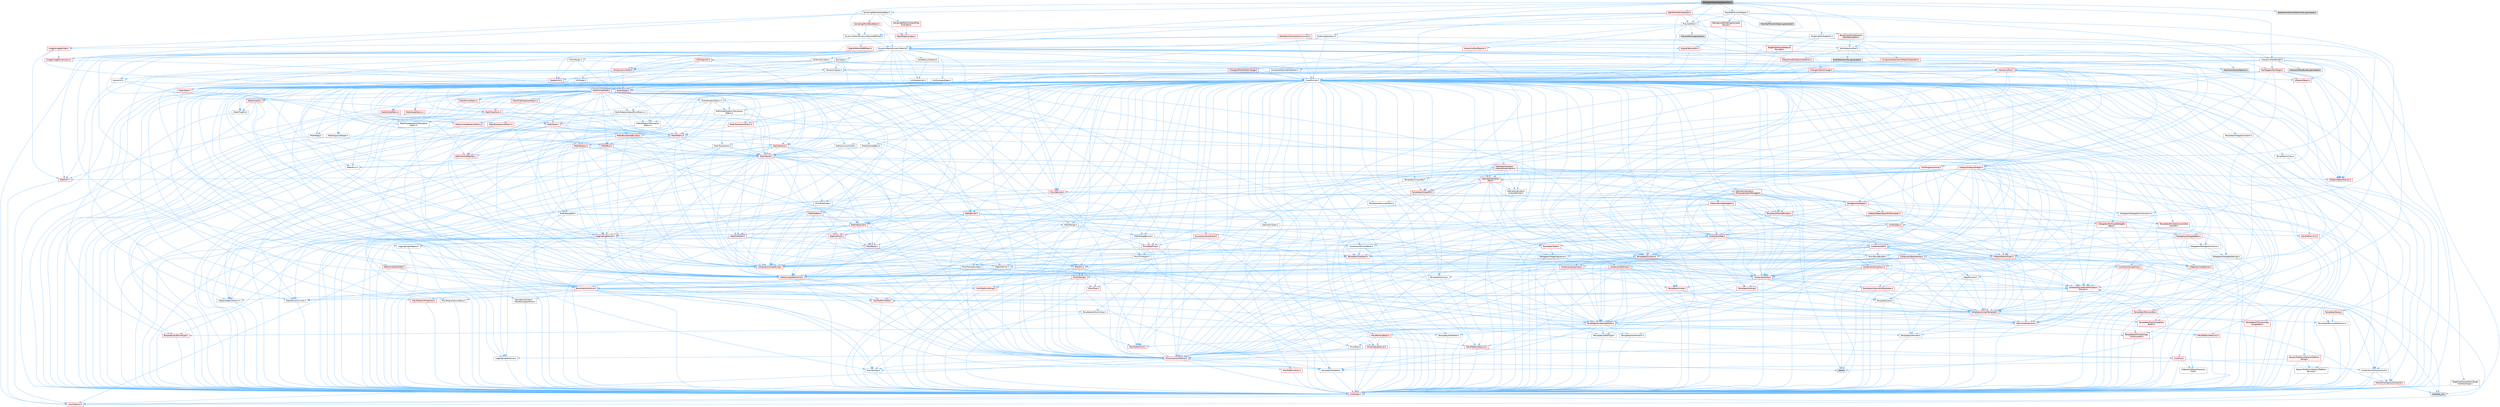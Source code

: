 digraph "BakeMeshAttributeVertexTool.h"
{
 // INTERACTIVE_SVG=YES
 // LATEX_PDF_SIZE
  bgcolor="transparent";
  edge [fontname=Helvetica,fontsize=10,labelfontname=Helvetica,labelfontsize=10];
  node [fontname=Helvetica,fontsize=10,shape=box,height=0.2,width=0.4];
  Node1 [id="Node000001",label="BakeMeshAttributeVertexTool.h",height=0.2,width=0.4,color="gray40", fillcolor="grey60", style="filled", fontcolor="black",tooltip=" "];
  Node1 -> Node2 [id="edge1_Node000001_Node000002",color="steelblue1",style="solid",tooltip=" "];
  Node2 [id="Node000002",label="CoreMinimal.h",height=0.2,width=0.4,color="grey40", fillcolor="white", style="filled",URL="$d7/d67/CoreMinimal_8h.html",tooltip=" "];
  Node2 -> Node3 [id="edge2_Node000002_Node000003",color="steelblue1",style="solid",tooltip=" "];
  Node3 [id="Node000003",label="CoreTypes.h",height=0.2,width=0.4,color="red", fillcolor="#FFF0F0", style="filled",URL="$dc/dec/CoreTypes_8h.html",tooltip=" "];
  Node3 -> Node4 [id="edge3_Node000003_Node000004",color="steelblue1",style="solid",tooltip=" "];
  Node4 [id="Node000004",label="HAL/Platform.h",height=0.2,width=0.4,color="red", fillcolor="#FFF0F0", style="filled",URL="$d9/dd0/Platform_8h.html",tooltip=" "];
  Node2 -> Node17 [id="edge4_Node000002_Node000017",color="steelblue1",style="solid",tooltip=" "];
  Node17 [id="Node000017",label="CoreFwd.h",height=0.2,width=0.4,color="red", fillcolor="#FFF0F0", style="filled",URL="$d1/d1e/CoreFwd_8h.html",tooltip=" "];
  Node17 -> Node3 [id="edge5_Node000017_Node000003",color="steelblue1",style="solid",tooltip=" "];
  Node17 -> Node18 [id="edge6_Node000017_Node000018",color="steelblue1",style="solid",tooltip=" "];
  Node18 [id="Node000018",label="Containers/ContainersFwd.h",height=0.2,width=0.4,color="grey40", fillcolor="white", style="filled",URL="$d4/d0a/ContainersFwd_8h.html",tooltip=" "];
  Node18 -> Node4 [id="edge7_Node000018_Node000004",color="steelblue1",style="solid",tooltip=" "];
  Node18 -> Node3 [id="edge8_Node000018_Node000003",color="steelblue1",style="solid",tooltip=" "];
  Node18 -> Node19 [id="edge9_Node000018_Node000019",color="steelblue1",style="solid",tooltip=" "];
  Node19 [id="Node000019",label="Traits/IsContiguousContainer.h",height=0.2,width=0.4,color="red", fillcolor="#FFF0F0", style="filled",URL="$d5/d3c/IsContiguousContainer_8h.html",tooltip=" "];
  Node19 -> Node3 [id="edge10_Node000019_Node000003",color="steelblue1",style="solid",tooltip=" "];
  Node19 -> Node21 [id="edge11_Node000019_Node000021",color="steelblue1",style="solid",tooltip=" "];
  Node21 [id="Node000021",label="initializer_list",height=0.2,width=0.4,color="grey60", fillcolor="#E0E0E0", style="filled",tooltip=" "];
  Node17 -> Node23 [id="edge12_Node000017_Node000023",color="steelblue1",style="solid",tooltip=" "];
  Node23 [id="Node000023",label="UObject/UObjectHierarchy\lFwd.h",height=0.2,width=0.4,color="grey40", fillcolor="white", style="filled",URL="$d3/d13/UObjectHierarchyFwd_8h.html",tooltip=" "];
  Node2 -> Node23 [id="edge13_Node000002_Node000023",color="steelblue1",style="solid",tooltip=" "];
  Node2 -> Node18 [id="edge14_Node000002_Node000018",color="steelblue1",style="solid",tooltip=" "];
  Node2 -> Node24 [id="edge15_Node000002_Node000024",color="steelblue1",style="solid",tooltip=" "];
  Node24 [id="Node000024",label="Misc/VarArgs.h",height=0.2,width=0.4,color="grey40", fillcolor="white", style="filled",URL="$d5/d6f/VarArgs_8h.html",tooltip=" "];
  Node24 -> Node3 [id="edge16_Node000024_Node000003",color="steelblue1",style="solid",tooltip=" "];
  Node2 -> Node25 [id="edge17_Node000002_Node000025",color="steelblue1",style="solid",tooltip=" "];
  Node25 [id="Node000025",label="Logging/LogVerbosity.h",height=0.2,width=0.4,color="grey40", fillcolor="white", style="filled",URL="$d2/d8f/LogVerbosity_8h.html",tooltip=" "];
  Node25 -> Node3 [id="edge18_Node000025_Node000003",color="steelblue1",style="solid",tooltip=" "];
  Node2 -> Node26 [id="edge19_Node000002_Node000026",color="steelblue1",style="solid",tooltip=" "];
  Node26 [id="Node000026",label="Misc/OutputDevice.h",height=0.2,width=0.4,color="red", fillcolor="#FFF0F0", style="filled",URL="$d7/d32/OutputDevice_8h.html",tooltip=" "];
  Node26 -> Node17 [id="edge20_Node000026_Node000017",color="steelblue1",style="solid",tooltip=" "];
  Node26 -> Node3 [id="edge21_Node000026_Node000003",color="steelblue1",style="solid",tooltip=" "];
  Node26 -> Node25 [id="edge22_Node000026_Node000025",color="steelblue1",style="solid",tooltip=" "];
  Node26 -> Node24 [id="edge23_Node000026_Node000024",color="steelblue1",style="solid",tooltip=" "];
  Node2 -> Node32 [id="edge24_Node000002_Node000032",color="steelblue1",style="solid",tooltip=" "];
  Node32 [id="Node000032",label="HAL/PlatformCrt.h",height=0.2,width=0.4,color="red", fillcolor="#FFF0F0", style="filled",URL="$d8/d75/PlatformCrt_8h.html",tooltip=" "];
  Node2 -> Node42 [id="edge25_Node000002_Node000042",color="steelblue1",style="solid",tooltip=" "];
  Node42 [id="Node000042",label="HAL/PlatformMisc.h",height=0.2,width=0.4,color="red", fillcolor="#FFF0F0", style="filled",URL="$d0/df5/PlatformMisc_8h.html",tooltip=" "];
  Node42 -> Node3 [id="edge26_Node000042_Node000003",color="steelblue1",style="solid",tooltip=" "];
  Node2 -> Node61 [id="edge27_Node000002_Node000061",color="steelblue1",style="solid",tooltip=" "];
  Node61 [id="Node000061",label="Misc/AssertionMacros.h",height=0.2,width=0.4,color="red", fillcolor="#FFF0F0", style="filled",URL="$d0/dfa/AssertionMacros_8h.html",tooltip=" "];
  Node61 -> Node3 [id="edge28_Node000061_Node000003",color="steelblue1",style="solid",tooltip=" "];
  Node61 -> Node4 [id="edge29_Node000061_Node000004",color="steelblue1",style="solid",tooltip=" "];
  Node61 -> Node42 [id="edge30_Node000061_Node000042",color="steelblue1",style="solid",tooltip=" "];
  Node61 -> Node62 [id="edge31_Node000061_Node000062",color="steelblue1",style="solid",tooltip=" "];
  Node62 [id="Node000062",label="Templates/EnableIf.h",height=0.2,width=0.4,color="grey40", fillcolor="white", style="filled",URL="$d7/d60/EnableIf_8h.html",tooltip=" "];
  Node62 -> Node3 [id="edge32_Node000062_Node000003",color="steelblue1",style="solid",tooltip=" "];
  Node61 -> Node24 [id="edge33_Node000061_Node000024",color="steelblue1",style="solid",tooltip=" "];
  Node61 -> Node69 [id="edge34_Node000061_Node000069",color="steelblue1",style="solid",tooltip=" "];
  Node69 [id="Node000069",label="atomic",height=0.2,width=0.4,color="grey60", fillcolor="#E0E0E0", style="filled",tooltip=" "];
  Node2 -> Node70 [id="edge35_Node000002_Node000070",color="steelblue1",style="solid",tooltip=" "];
  Node70 [id="Node000070",label="Templates/IsPointer.h",height=0.2,width=0.4,color="grey40", fillcolor="white", style="filled",URL="$d7/d05/IsPointer_8h.html",tooltip=" "];
  Node70 -> Node3 [id="edge36_Node000070_Node000003",color="steelblue1",style="solid",tooltip=" "];
  Node2 -> Node71 [id="edge37_Node000002_Node000071",color="steelblue1",style="solid",tooltip=" "];
  Node71 [id="Node000071",label="HAL/PlatformMemory.h",height=0.2,width=0.4,color="red", fillcolor="#FFF0F0", style="filled",URL="$de/d68/PlatformMemory_8h.html",tooltip=" "];
  Node71 -> Node3 [id="edge38_Node000071_Node000003",color="steelblue1",style="solid",tooltip=" "];
  Node2 -> Node54 [id="edge39_Node000002_Node000054",color="steelblue1",style="solid",tooltip=" "];
  Node54 [id="Node000054",label="HAL/PlatformAtomics.h",height=0.2,width=0.4,color="red", fillcolor="#FFF0F0", style="filled",URL="$d3/d36/PlatformAtomics_8h.html",tooltip=" "];
  Node54 -> Node3 [id="edge40_Node000054_Node000003",color="steelblue1",style="solid",tooltip=" "];
  Node2 -> Node76 [id="edge41_Node000002_Node000076",color="steelblue1",style="solid",tooltip=" "];
  Node76 [id="Node000076",label="Misc/Exec.h",height=0.2,width=0.4,color="grey40", fillcolor="white", style="filled",URL="$de/ddb/Exec_8h.html",tooltip=" "];
  Node76 -> Node3 [id="edge42_Node000076_Node000003",color="steelblue1",style="solid",tooltip=" "];
  Node76 -> Node61 [id="edge43_Node000076_Node000061",color="steelblue1",style="solid",tooltip=" "];
  Node2 -> Node77 [id="edge44_Node000002_Node000077",color="steelblue1",style="solid",tooltip=" "];
  Node77 [id="Node000077",label="HAL/MemoryBase.h",height=0.2,width=0.4,color="red", fillcolor="#FFF0F0", style="filled",URL="$d6/d9f/MemoryBase_8h.html",tooltip=" "];
  Node77 -> Node3 [id="edge45_Node000077_Node000003",color="steelblue1",style="solid",tooltip=" "];
  Node77 -> Node54 [id="edge46_Node000077_Node000054",color="steelblue1",style="solid",tooltip=" "];
  Node77 -> Node32 [id="edge47_Node000077_Node000032",color="steelblue1",style="solid",tooltip=" "];
  Node77 -> Node76 [id="edge48_Node000077_Node000076",color="steelblue1",style="solid",tooltip=" "];
  Node77 -> Node26 [id="edge49_Node000077_Node000026",color="steelblue1",style="solid",tooltip=" "];
  Node2 -> Node87 [id="edge50_Node000002_Node000087",color="steelblue1",style="solid",tooltip=" "];
  Node87 [id="Node000087",label="HAL/UnrealMemory.h",height=0.2,width=0.4,color="red", fillcolor="#FFF0F0", style="filled",URL="$d9/d96/UnrealMemory_8h.html",tooltip=" "];
  Node87 -> Node3 [id="edge51_Node000087_Node000003",color="steelblue1",style="solid",tooltip=" "];
  Node87 -> Node77 [id="edge52_Node000087_Node000077",color="steelblue1",style="solid",tooltip=" "];
  Node87 -> Node71 [id="edge53_Node000087_Node000071",color="steelblue1",style="solid",tooltip=" "];
  Node87 -> Node70 [id="edge54_Node000087_Node000070",color="steelblue1",style="solid",tooltip=" "];
  Node2 -> Node89 [id="edge55_Node000002_Node000089",color="steelblue1",style="solid",tooltip=" "];
  Node89 [id="Node000089",label="Templates/IsArithmetic.h",height=0.2,width=0.4,color="grey40", fillcolor="white", style="filled",URL="$d2/d5d/IsArithmetic_8h.html",tooltip=" "];
  Node89 -> Node3 [id="edge56_Node000089_Node000003",color="steelblue1",style="solid",tooltip=" "];
  Node2 -> Node83 [id="edge57_Node000002_Node000083",color="steelblue1",style="solid",tooltip=" "];
  Node83 [id="Node000083",label="Templates/AndOrNot.h",height=0.2,width=0.4,color="grey40", fillcolor="white", style="filled",URL="$db/d0a/AndOrNot_8h.html",tooltip=" "];
  Node83 -> Node3 [id="edge58_Node000083_Node000003",color="steelblue1",style="solid",tooltip=" "];
  Node2 -> Node90 [id="edge59_Node000002_Node000090",color="steelblue1",style="solid",tooltip=" "];
  Node90 [id="Node000090",label="Templates/IsPODType.h",height=0.2,width=0.4,color="grey40", fillcolor="white", style="filled",URL="$d7/db1/IsPODType_8h.html",tooltip=" "];
  Node90 -> Node3 [id="edge60_Node000090_Node000003",color="steelblue1",style="solid",tooltip=" "];
  Node2 -> Node91 [id="edge61_Node000002_Node000091",color="steelblue1",style="solid",tooltip=" "];
  Node91 [id="Node000091",label="Templates/IsUECoreType.h",height=0.2,width=0.4,color="red", fillcolor="#FFF0F0", style="filled",URL="$d1/db8/IsUECoreType_8h.html",tooltip=" "];
  Node91 -> Node3 [id="edge62_Node000091_Node000003",color="steelblue1",style="solid",tooltip=" "];
  Node2 -> Node84 [id="edge63_Node000002_Node000084",color="steelblue1",style="solid",tooltip=" "];
  Node84 [id="Node000084",label="Templates/IsTriviallyCopy\lConstructible.h",height=0.2,width=0.4,color="red", fillcolor="#FFF0F0", style="filled",URL="$d3/d78/IsTriviallyCopyConstructible_8h.html",tooltip=" "];
  Node84 -> Node3 [id="edge64_Node000084_Node000003",color="steelblue1",style="solid",tooltip=" "];
  Node2 -> Node92 [id="edge65_Node000002_Node000092",color="steelblue1",style="solid",tooltip=" "];
  Node92 [id="Node000092",label="Templates/UnrealTypeTraits.h",height=0.2,width=0.4,color="red", fillcolor="#FFF0F0", style="filled",URL="$d2/d2d/UnrealTypeTraits_8h.html",tooltip=" "];
  Node92 -> Node3 [id="edge66_Node000092_Node000003",color="steelblue1",style="solid",tooltip=" "];
  Node92 -> Node70 [id="edge67_Node000092_Node000070",color="steelblue1",style="solid",tooltip=" "];
  Node92 -> Node61 [id="edge68_Node000092_Node000061",color="steelblue1",style="solid",tooltip=" "];
  Node92 -> Node83 [id="edge69_Node000092_Node000083",color="steelblue1",style="solid",tooltip=" "];
  Node92 -> Node62 [id="edge70_Node000092_Node000062",color="steelblue1",style="solid",tooltip=" "];
  Node92 -> Node89 [id="edge71_Node000092_Node000089",color="steelblue1",style="solid",tooltip=" "];
  Node92 -> Node90 [id="edge72_Node000092_Node000090",color="steelblue1",style="solid",tooltip=" "];
  Node92 -> Node91 [id="edge73_Node000092_Node000091",color="steelblue1",style="solid",tooltip=" "];
  Node92 -> Node84 [id="edge74_Node000092_Node000084",color="steelblue1",style="solid",tooltip=" "];
  Node2 -> Node62 [id="edge75_Node000002_Node000062",color="steelblue1",style="solid",tooltip=" "];
  Node2 -> Node94 [id="edge76_Node000002_Node000094",color="steelblue1",style="solid",tooltip=" "];
  Node94 [id="Node000094",label="Templates/RemoveReference.h",height=0.2,width=0.4,color="grey40", fillcolor="white", style="filled",URL="$da/dbe/RemoveReference_8h.html",tooltip=" "];
  Node94 -> Node3 [id="edge77_Node000094_Node000003",color="steelblue1",style="solid",tooltip=" "];
  Node2 -> Node95 [id="edge78_Node000002_Node000095",color="steelblue1",style="solid",tooltip=" "];
  Node95 [id="Node000095",label="Templates/IntegralConstant.h",height=0.2,width=0.4,color="grey40", fillcolor="white", style="filled",URL="$db/d1b/IntegralConstant_8h.html",tooltip=" "];
  Node95 -> Node3 [id="edge79_Node000095_Node000003",color="steelblue1",style="solid",tooltip=" "];
  Node2 -> Node96 [id="edge80_Node000002_Node000096",color="steelblue1",style="solid",tooltip=" "];
  Node96 [id="Node000096",label="Templates/IsClass.h",height=0.2,width=0.4,color="grey40", fillcolor="white", style="filled",URL="$db/dcb/IsClass_8h.html",tooltip=" "];
  Node96 -> Node3 [id="edge81_Node000096_Node000003",color="steelblue1",style="solid",tooltip=" "];
  Node2 -> Node97 [id="edge82_Node000002_Node000097",color="steelblue1",style="solid",tooltip=" "];
  Node97 [id="Node000097",label="Templates/TypeCompatible\lBytes.h",height=0.2,width=0.4,color="red", fillcolor="#FFF0F0", style="filled",URL="$df/d0a/TypeCompatibleBytes_8h.html",tooltip=" "];
  Node97 -> Node3 [id="edge83_Node000097_Node000003",color="steelblue1",style="solid",tooltip=" "];
  Node2 -> Node19 [id="edge84_Node000002_Node000019",color="steelblue1",style="solid",tooltip=" "];
  Node2 -> Node98 [id="edge85_Node000002_Node000098",color="steelblue1",style="solid",tooltip=" "];
  Node98 [id="Node000098",label="Templates/UnrealTemplate.h",height=0.2,width=0.4,color="red", fillcolor="#FFF0F0", style="filled",URL="$d4/d24/UnrealTemplate_8h.html",tooltip=" "];
  Node98 -> Node3 [id="edge86_Node000098_Node000003",color="steelblue1",style="solid",tooltip=" "];
  Node98 -> Node70 [id="edge87_Node000098_Node000070",color="steelblue1",style="solid",tooltip=" "];
  Node98 -> Node87 [id="edge88_Node000098_Node000087",color="steelblue1",style="solid",tooltip=" "];
  Node98 -> Node92 [id="edge89_Node000098_Node000092",color="steelblue1",style="solid",tooltip=" "];
  Node98 -> Node94 [id="edge90_Node000098_Node000094",color="steelblue1",style="solid",tooltip=" "];
  Node98 -> Node97 [id="edge91_Node000098_Node000097",color="steelblue1",style="solid",tooltip=" "];
  Node98 -> Node19 [id="edge92_Node000098_Node000019",color="steelblue1",style="solid",tooltip=" "];
  Node2 -> Node47 [id="edge93_Node000002_Node000047",color="steelblue1",style="solid",tooltip=" "];
  Node47 [id="Node000047",label="Math/NumericLimits.h",height=0.2,width=0.4,color="grey40", fillcolor="white", style="filled",URL="$df/d1b/NumericLimits_8h.html",tooltip=" "];
  Node47 -> Node3 [id="edge94_Node000047_Node000003",color="steelblue1",style="solid",tooltip=" "];
  Node2 -> Node102 [id="edge95_Node000002_Node000102",color="steelblue1",style="solid",tooltip=" "];
  Node102 [id="Node000102",label="HAL/PlatformMath.h",height=0.2,width=0.4,color="red", fillcolor="#FFF0F0", style="filled",URL="$dc/d53/PlatformMath_8h.html",tooltip=" "];
  Node102 -> Node3 [id="edge96_Node000102_Node000003",color="steelblue1",style="solid",tooltip=" "];
  Node2 -> Node85 [id="edge97_Node000002_Node000085",color="steelblue1",style="solid",tooltip=" "];
  Node85 [id="Node000085",label="Templates/IsTriviallyCopy\lAssignable.h",height=0.2,width=0.4,color="red", fillcolor="#FFF0F0", style="filled",URL="$d2/df2/IsTriviallyCopyAssignable_8h.html",tooltip=" "];
  Node85 -> Node3 [id="edge98_Node000085_Node000003",color="steelblue1",style="solid",tooltip=" "];
  Node2 -> Node110 [id="edge99_Node000002_Node000110",color="steelblue1",style="solid",tooltip=" "];
  Node110 [id="Node000110",label="Templates/MemoryOps.h",height=0.2,width=0.4,color="red", fillcolor="#FFF0F0", style="filled",URL="$db/dea/MemoryOps_8h.html",tooltip=" "];
  Node110 -> Node3 [id="edge100_Node000110_Node000003",color="steelblue1",style="solid",tooltip=" "];
  Node110 -> Node87 [id="edge101_Node000110_Node000087",color="steelblue1",style="solid",tooltip=" "];
  Node110 -> Node85 [id="edge102_Node000110_Node000085",color="steelblue1",style="solid",tooltip=" "];
  Node110 -> Node84 [id="edge103_Node000110_Node000084",color="steelblue1",style="solid",tooltip=" "];
  Node110 -> Node92 [id="edge104_Node000110_Node000092",color="steelblue1",style="solid",tooltip=" "];
  Node2 -> Node111 [id="edge105_Node000002_Node000111",color="steelblue1",style="solid",tooltip=" "];
  Node111 [id="Node000111",label="Containers/ContainerAllocation\lPolicies.h",height=0.2,width=0.4,color="red", fillcolor="#FFF0F0", style="filled",URL="$d7/dff/ContainerAllocationPolicies_8h.html",tooltip=" "];
  Node111 -> Node3 [id="edge106_Node000111_Node000003",color="steelblue1",style="solid",tooltip=" "];
  Node111 -> Node111 [id="edge107_Node000111_Node000111",color="steelblue1",style="solid",tooltip=" "];
  Node111 -> Node102 [id="edge108_Node000111_Node000102",color="steelblue1",style="solid",tooltip=" "];
  Node111 -> Node87 [id="edge109_Node000111_Node000087",color="steelblue1",style="solid",tooltip=" "];
  Node111 -> Node47 [id="edge110_Node000111_Node000047",color="steelblue1",style="solid",tooltip=" "];
  Node111 -> Node61 [id="edge111_Node000111_Node000061",color="steelblue1",style="solid",tooltip=" "];
  Node111 -> Node110 [id="edge112_Node000111_Node000110",color="steelblue1",style="solid",tooltip=" "];
  Node111 -> Node97 [id="edge113_Node000111_Node000097",color="steelblue1",style="solid",tooltip=" "];
  Node2 -> Node114 [id="edge114_Node000002_Node000114",color="steelblue1",style="solid",tooltip=" "];
  Node114 [id="Node000114",label="Templates/IsEnumClass.h",height=0.2,width=0.4,color="grey40", fillcolor="white", style="filled",URL="$d7/d15/IsEnumClass_8h.html",tooltip=" "];
  Node114 -> Node3 [id="edge115_Node000114_Node000003",color="steelblue1",style="solid",tooltip=" "];
  Node114 -> Node83 [id="edge116_Node000114_Node000083",color="steelblue1",style="solid",tooltip=" "];
  Node2 -> Node115 [id="edge117_Node000002_Node000115",color="steelblue1",style="solid",tooltip=" "];
  Node115 [id="Node000115",label="HAL/PlatformProperties.h",height=0.2,width=0.4,color="red", fillcolor="#FFF0F0", style="filled",URL="$d9/db0/PlatformProperties_8h.html",tooltip=" "];
  Node115 -> Node3 [id="edge118_Node000115_Node000003",color="steelblue1",style="solid",tooltip=" "];
  Node2 -> Node118 [id="edge119_Node000002_Node000118",color="steelblue1",style="solid",tooltip=" "];
  Node118 [id="Node000118",label="Misc/EngineVersionBase.h",height=0.2,width=0.4,color="grey40", fillcolor="white", style="filled",URL="$d5/d2b/EngineVersionBase_8h.html",tooltip=" "];
  Node118 -> Node3 [id="edge120_Node000118_Node000003",color="steelblue1",style="solid",tooltip=" "];
  Node2 -> Node119 [id="edge121_Node000002_Node000119",color="steelblue1",style="solid",tooltip=" "];
  Node119 [id="Node000119",label="Internationalization\l/TextNamespaceFwd.h",height=0.2,width=0.4,color="grey40", fillcolor="white", style="filled",URL="$d8/d97/TextNamespaceFwd_8h.html",tooltip=" "];
  Node119 -> Node3 [id="edge122_Node000119_Node000003",color="steelblue1",style="solid",tooltip=" "];
  Node2 -> Node120 [id="edge123_Node000002_Node000120",color="steelblue1",style="solid",tooltip=" "];
  Node120 [id="Node000120",label="Serialization/Archive.h",height=0.2,width=0.4,color="red", fillcolor="#FFF0F0", style="filled",URL="$d7/d3b/Archive_8h.html",tooltip=" "];
  Node120 -> Node17 [id="edge124_Node000120_Node000017",color="steelblue1",style="solid",tooltip=" "];
  Node120 -> Node3 [id="edge125_Node000120_Node000003",color="steelblue1",style="solid",tooltip=" "];
  Node120 -> Node115 [id="edge126_Node000120_Node000115",color="steelblue1",style="solid",tooltip=" "];
  Node120 -> Node119 [id="edge127_Node000120_Node000119",color="steelblue1",style="solid",tooltip=" "];
  Node120 -> Node61 [id="edge128_Node000120_Node000061",color="steelblue1",style="solid",tooltip=" "];
  Node120 -> Node118 [id="edge129_Node000120_Node000118",color="steelblue1",style="solid",tooltip=" "];
  Node120 -> Node24 [id="edge130_Node000120_Node000024",color="steelblue1",style="solid",tooltip=" "];
  Node120 -> Node62 [id="edge131_Node000120_Node000062",color="steelblue1",style="solid",tooltip=" "];
  Node120 -> Node114 [id="edge132_Node000120_Node000114",color="steelblue1",style="solid",tooltip=" "];
  Node120 -> Node98 [id="edge133_Node000120_Node000098",color="steelblue1",style="solid",tooltip=" "];
  Node120 -> Node123 [id="edge134_Node000120_Node000123",color="steelblue1",style="solid",tooltip=" "];
  Node123 [id="Node000123",label="UObject/ObjectVersion.h",height=0.2,width=0.4,color="grey40", fillcolor="white", style="filled",URL="$da/d63/ObjectVersion_8h.html",tooltip=" "];
  Node123 -> Node3 [id="edge135_Node000123_Node000003",color="steelblue1",style="solid",tooltip=" "];
  Node2 -> Node124 [id="edge136_Node000002_Node000124",color="steelblue1",style="solid",tooltip=" "];
  Node124 [id="Node000124",label="Templates/Less.h",height=0.2,width=0.4,color="grey40", fillcolor="white", style="filled",URL="$de/dc8/Less_8h.html",tooltip=" "];
  Node124 -> Node3 [id="edge137_Node000124_Node000003",color="steelblue1",style="solid",tooltip=" "];
  Node124 -> Node98 [id="edge138_Node000124_Node000098",color="steelblue1",style="solid",tooltip=" "];
  Node2 -> Node125 [id="edge139_Node000002_Node000125",color="steelblue1",style="solid",tooltip=" "];
  Node125 [id="Node000125",label="Templates/Sorting.h",height=0.2,width=0.4,color="red", fillcolor="#FFF0F0", style="filled",URL="$d3/d9e/Sorting_8h.html",tooltip=" "];
  Node125 -> Node3 [id="edge140_Node000125_Node000003",color="steelblue1",style="solid",tooltip=" "];
  Node125 -> Node102 [id="edge141_Node000125_Node000102",color="steelblue1",style="solid",tooltip=" "];
  Node125 -> Node124 [id="edge142_Node000125_Node000124",color="steelblue1",style="solid",tooltip=" "];
  Node2 -> Node136 [id="edge143_Node000002_Node000136",color="steelblue1",style="solid",tooltip=" "];
  Node136 [id="Node000136",label="Misc/Char.h",height=0.2,width=0.4,color="red", fillcolor="#FFF0F0", style="filled",URL="$d0/d58/Char_8h.html",tooltip=" "];
  Node136 -> Node3 [id="edge144_Node000136_Node000003",color="steelblue1",style="solid",tooltip=" "];
  Node2 -> Node139 [id="edge145_Node000002_Node000139",color="steelblue1",style="solid",tooltip=" "];
  Node139 [id="Node000139",label="GenericPlatform/GenericPlatform\lStricmp.h",height=0.2,width=0.4,color="grey40", fillcolor="white", style="filled",URL="$d2/d86/GenericPlatformStricmp_8h.html",tooltip=" "];
  Node139 -> Node3 [id="edge146_Node000139_Node000003",color="steelblue1",style="solid",tooltip=" "];
  Node2 -> Node140 [id="edge147_Node000002_Node000140",color="steelblue1",style="solid",tooltip=" "];
  Node140 [id="Node000140",label="GenericPlatform/GenericPlatform\lString.h",height=0.2,width=0.4,color="red", fillcolor="#FFF0F0", style="filled",URL="$dd/d20/GenericPlatformString_8h.html",tooltip=" "];
  Node140 -> Node3 [id="edge148_Node000140_Node000003",color="steelblue1",style="solid",tooltip=" "];
  Node140 -> Node139 [id="edge149_Node000140_Node000139",color="steelblue1",style="solid",tooltip=" "];
  Node140 -> Node62 [id="edge150_Node000140_Node000062",color="steelblue1",style="solid",tooltip=" "];
  Node2 -> Node73 [id="edge151_Node000002_Node000073",color="steelblue1",style="solid",tooltip=" "];
  Node73 [id="Node000073",label="HAL/PlatformString.h",height=0.2,width=0.4,color="red", fillcolor="#FFF0F0", style="filled",URL="$db/db5/PlatformString_8h.html",tooltip=" "];
  Node73 -> Node3 [id="edge152_Node000073_Node000003",color="steelblue1",style="solid",tooltip=" "];
  Node2 -> Node143 [id="edge153_Node000002_Node000143",color="steelblue1",style="solid",tooltip=" "];
  Node143 [id="Node000143",label="Misc/CString.h",height=0.2,width=0.4,color="red", fillcolor="#FFF0F0", style="filled",URL="$d2/d49/CString_8h.html",tooltip=" "];
  Node143 -> Node3 [id="edge154_Node000143_Node000003",color="steelblue1",style="solid",tooltip=" "];
  Node143 -> Node32 [id="edge155_Node000143_Node000032",color="steelblue1",style="solid",tooltip=" "];
  Node143 -> Node73 [id="edge156_Node000143_Node000073",color="steelblue1",style="solid",tooltip=" "];
  Node143 -> Node61 [id="edge157_Node000143_Node000061",color="steelblue1",style="solid",tooltip=" "];
  Node143 -> Node136 [id="edge158_Node000143_Node000136",color="steelblue1",style="solid",tooltip=" "];
  Node143 -> Node24 [id="edge159_Node000143_Node000024",color="steelblue1",style="solid",tooltip=" "];
  Node2 -> Node144 [id="edge160_Node000002_Node000144",color="steelblue1",style="solid",tooltip=" "];
  Node144 [id="Node000144",label="Misc/Crc.h",height=0.2,width=0.4,color="red", fillcolor="#FFF0F0", style="filled",URL="$d4/dd2/Crc_8h.html",tooltip=" "];
  Node144 -> Node3 [id="edge161_Node000144_Node000003",color="steelblue1",style="solid",tooltip=" "];
  Node144 -> Node73 [id="edge162_Node000144_Node000073",color="steelblue1",style="solid",tooltip=" "];
  Node144 -> Node61 [id="edge163_Node000144_Node000061",color="steelblue1",style="solid",tooltip=" "];
  Node144 -> Node143 [id="edge164_Node000144_Node000143",color="steelblue1",style="solid",tooltip=" "];
  Node144 -> Node136 [id="edge165_Node000144_Node000136",color="steelblue1",style="solid",tooltip=" "];
  Node144 -> Node92 [id="edge166_Node000144_Node000092",color="steelblue1",style="solid",tooltip=" "];
  Node2 -> Node135 [id="edge167_Node000002_Node000135",color="steelblue1",style="solid",tooltip=" "];
  Node135 [id="Node000135",label="Math/UnrealMathUtility.h",height=0.2,width=0.4,color="red", fillcolor="#FFF0F0", style="filled",URL="$db/db8/UnrealMathUtility_8h.html",tooltip=" "];
  Node135 -> Node3 [id="edge168_Node000135_Node000003",color="steelblue1",style="solid",tooltip=" "];
  Node135 -> Node61 [id="edge169_Node000135_Node000061",color="steelblue1",style="solid",tooltip=" "];
  Node135 -> Node102 [id="edge170_Node000135_Node000102",color="steelblue1",style="solid",tooltip=" "];
  Node2 -> Node145 [id="edge171_Node000002_Node000145",color="steelblue1",style="solid",tooltip=" "];
  Node145 [id="Node000145",label="Containers/UnrealString.h",height=0.2,width=0.4,color="red", fillcolor="#FFF0F0", style="filled",URL="$d5/dba/UnrealString_8h.html",tooltip=" "];
  Node2 -> Node149 [id="edge172_Node000002_Node000149",color="steelblue1",style="solid",tooltip=" "];
  Node149 [id="Node000149",label="Containers/Array.h",height=0.2,width=0.4,color="red", fillcolor="#FFF0F0", style="filled",URL="$df/dd0/Array_8h.html",tooltip=" "];
  Node149 -> Node3 [id="edge173_Node000149_Node000003",color="steelblue1",style="solid",tooltip=" "];
  Node149 -> Node61 [id="edge174_Node000149_Node000061",color="steelblue1",style="solid",tooltip=" "];
  Node149 -> Node87 [id="edge175_Node000149_Node000087",color="steelblue1",style="solid",tooltip=" "];
  Node149 -> Node92 [id="edge176_Node000149_Node000092",color="steelblue1",style="solid",tooltip=" "];
  Node149 -> Node98 [id="edge177_Node000149_Node000098",color="steelblue1",style="solid",tooltip=" "];
  Node149 -> Node111 [id="edge178_Node000149_Node000111",color="steelblue1",style="solid",tooltip=" "];
  Node149 -> Node120 [id="edge179_Node000149_Node000120",color="steelblue1",style="solid",tooltip=" "];
  Node149 -> Node128 [id="edge180_Node000149_Node000128",color="steelblue1",style="solid",tooltip=" "];
  Node128 [id="Node000128",label="Templates/Invoke.h",height=0.2,width=0.4,color="red", fillcolor="#FFF0F0", style="filled",URL="$d7/deb/Invoke_8h.html",tooltip=" "];
  Node128 -> Node3 [id="edge181_Node000128_Node000003",color="steelblue1",style="solid",tooltip=" "];
  Node128 -> Node98 [id="edge182_Node000128_Node000098",color="steelblue1",style="solid",tooltip=" "];
  Node149 -> Node124 [id="edge183_Node000149_Node000124",color="steelblue1",style="solid",tooltip=" "];
  Node149 -> Node125 [id="edge184_Node000149_Node000125",color="steelblue1",style="solid",tooltip=" "];
  Node149 -> Node172 [id="edge185_Node000149_Node000172",color="steelblue1",style="solid",tooltip=" "];
  Node172 [id="Node000172",label="Templates/AlignmentTemplates.h",height=0.2,width=0.4,color="red", fillcolor="#FFF0F0", style="filled",URL="$dd/d32/AlignmentTemplates_8h.html",tooltip=" "];
  Node172 -> Node3 [id="edge186_Node000172_Node000003",color="steelblue1",style="solid",tooltip=" "];
  Node172 -> Node70 [id="edge187_Node000172_Node000070",color="steelblue1",style="solid",tooltip=" "];
  Node2 -> Node173 [id="edge188_Node000002_Node000173",color="steelblue1",style="solid",tooltip=" "];
  Node173 [id="Node000173",label="Misc/FrameNumber.h",height=0.2,width=0.4,color="grey40", fillcolor="white", style="filled",URL="$dd/dbd/FrameNumber_8h.html",tooltip=" "];
  Node173 -> Node3 [id="edge189_Node000173_Node000003",color="steelblue1",style="solid",tooltip=" "];
  Node173 -> Node47 [id="edge190_Node000173_Node000047",color="steelblue1",style="solid",tooltip=" "];
  Node173 -> Node135 [id="edge191_Node000173_Node000135",color="steelblue1",style="solid",tooltip=" "];
  Node173 -> Node62 [id="edge192_Node000173_Node000062",color="steelblue1",style="solid",tooltip=" "];
  Node173 -> Node92 [id="edge193_Node000173_Node000092",color="steelblue1",style="solid",tooltip=" "];
  Node2 -> Node174 [id="edge194_Node000002_Node000174",color="steelblue1",style="solid",tooltip=" "];
  Node174 [id="Node000174",label="Misc/Timespan.h",height=0.2,width=0.4,color="grey40", fillcolor="white", style="filled",URL="$da/dd9/Timespan_8h.html",tooltip=" "];
  Node174 -> Node3 [id="edge195_Node000174_Node000003",color="steelblue1",style="solid",tooltip=" "];
  Node174 -> Node175 [id="edge196_Node000174_Node000175",color="steelblue1",style="solid",tooltip=" "];
  Node175 [id="Node000175",label="Math/Interval.h",height=0.2,width=0.4,color="grey40", fillcolor="white", style="filled",URL="$d1/d55/Interval_8h.html",tooltip=" "];
  Node175 -> Node3 [id="edge197_Node000175_Node000003",color="steelblue1",style="solid",tooltip=" "];
  Node175 -> Node89 [id="edge198_Node000175_Node000089",color="steelblue1",style="solid",tooltip=" "];
  Node175 -> Node92 [id="edge199_Node000175_Node000092",color="steelblue1",style="solid",tooltip=" "];
  Node175 -> Node47 [id="edge200_Node000175_Node000047",color="steelblue1",style="solid",tooltip=" "];
  Node175 -> Node135 [id="edge201_Node000175_Node000135",color="steelblue1",style="solid",tooltip=" "];
  Node174 -> Node135 [id="edge202_Node000174_Node000135",color="steelblue1",style="solid",tooltip=" "];
  Node174 -> Node61 [id="edge203_Node000174_Node000061",color="steelblue1",style="solid",tooltip=" "];
  Node2 -> Node176 [id="edge204_Node000002_Node000176",color="steelblue1",style="solid",tooltip=" "];
  Node176 [id="Node000176",label="Containers/StringConv.h",height=0.2,width=0.4,color="red", fillcolor="#FFF0F0", style="filled",URL="$d3/ddf/StringConv_8h.html",tooltip=" "];
  Node176 -> Node3 [id="edge205_Node000176_Node000003",color="steelblue1",style="solid",tooltip=" "];
  Node176 -> Node61 [id="edge206_Node000176_Node000061",color="steelblue1",style="solid",tooltip=" "];
  Node176 -> Node111 [id="edge207_Node000176_Node000111",color="steelblue1",style="solid",tooltip=" "];
  Node176 -> Node149 [id="edge208_Node000176_Node000149",color="steelblue1",style="solid",tooltip=" "];
  Node176 -> Node143 [id="edge209_Node000176_Node000143",color="steelblue1",style="solid",tooltip=" "];
  Node176 -> Node177 [id="edge210_Node000176_Node000177",color="steelblue1",style="solid",tooltip=" "];
  Node177 [id="Node000177",label="Templates/IsArray.h",height=0.2,width=0.4,color="grey40", fillcolor="white", style="filled",URL="$d8/d8d/IsArray_8h.html",tooltip=" "];
  Node177 -> Node3 [id="edge211_Node000177_Node000003",color="steelblue1",style="solid",tooltip=" "];
  Node176 -> Node98 [id="edge212_Node000176_Node000098",color="steelblue1",style="solid",tooltip=" "];
  Node176 -> Node92 [id="edge213_Node000176_Node000092",color="steelblue1",style="solid",tooltip=" "];
  Node176 -> Node19 [id="edge214_Node000176_Node000019",color="steelblue1",style="solid",tooltip=" "];
  Node2 -> Node178 [id="edge215_Node000002_Node000178",color="steelblue1",style="solid",tooltip=" "];
  Node178 [id="Node000178",label="UObject/UnrealNames.h",height=0.2,width=0.4,color="red", fillcolor="#FFF0F0", style="filled",URL="$d8/db1/UnrealNames_8h.html",tooltip=" "];
  Node178 -> Node3 [id="edge216_Node000178_Node000003",color="steelblue1",style="solid",tooltip=" "];
  Node2 -> Node180 [id="edge217_Node000002_Node000180",color="steelblue1",style="solid",tooltip=" "];
  Node180 [id="Node000180",label="UObject/NameTypes.h",height=0.2,width=0.4,color="red", fillcolor="#FFF0F0", style="filled",URL="$d6/d35/NameTypes_8h.html",tooltip=" "];
  Node180 -> Node3 [id="edge218_Node000180_Node000003",color="steelblue1",style="solid",tooltip=" "];
  Node180 -> Node61 [id="edge219_Node000180_Node000061",color="steelblue1",style="solid",tooltip=" "];
  Node180 -> Node87 [id="edge220_Node000180_Node000087",color="steelblue1",style="solid",tooltip=" "];
  Node180 -> Node92 [id="edge221_Node000180_Node000092",color="steelblue1",style="solid",tooltip=" "];
  Node180 -> Node98 [id="edge222_Node000180_Node000098",color="steelblue1",style="solid",tooltip=" "];
  Node180 -> Node145 [id="edge223_Node000180_Node000145",color="steelblue1",style="solid",tooltip=" "];
  Node180 -> Node176 [id="edge224_Node000180_Node000176",color="steelblue1",style="solid",tooltip=" "];
  Node180 -> Node178 [id="edge225_Node000180_Node000178",color="steelblue1",style="solid",tooltip=" "];
  Node2 -> Node188 [id="edge226_Node000002_Node000188",color="steelblue1",style="solid",tooltip=" "];
  Node188 [id="Node000188",label="Misc/Parse.h",height=0.2,width=0.4,color="red", fillcolor="#FFF0F0", style="filled",URL="$dc/d71/Parse_8h.html",tooltip=" "];
  Node188 -> Node145 [id="edge227_Node000188_Node000145",color="steelblue1",style="solid",tooltip=" "];
  Node188 -> Node3 [id="edge228_Node000188_Node000003",color="steelblue1",style="solid",tooltip=" "];
  Node188 -> Node32 [id="edge229_Node000188_Node000032",color="steelblue1",style="solid",tooltip=" "];
  Node188 -> Node189 [id="edge230_Node000188_Node000189",color="steelblue1",style="solid",tooltip=" "];
  Node189 [id="Node000189",label="Templates/Function.h",height=0.2,width=0.4,color="red", fillcolor="#FFF0F0", style="filled",URL="$df/df5/Function_8h.html",tooltip=" "];
  Node189 -> Node3 [id="edge231_Node000189_Node000003",color="steelblue1",style="solid",tooltip=" "];
  Node189 -> Node61 [id="edge232_Node000189_Node000061",color="steelblue1",style="solid",tooltip=" "];
  Node189 -> Node87 [id="edge233_Node000189_Node000087",color="steelblue1",style="solid",tooltip=" "];
  Node189 -> Node92 [id="edge234_Node000189_Node000092",color="steelblue1",style="solid",tooltip=" "];
  Node189 -> Node128 [id="edge235_Node000189_Node000128",color="steelblue1",style="solid",tooltip=" "];
  Node189 -> Node98 [id="edge236_Node000189_Node000098",color="steelblue1",style="solid",tooltip=" "];
  Node189 -> Node135 [id="edge237_Node000189_Node000135",color="steelblue1",style="solid",tooltip=" "];
  Node2 -> Node172 [id="edge238_Node000002_Node000172",color="steelblue1",style="solid",tooltip=" "];
  Node2 -> Node191 [id="edge239_Node000002_Node000191",color="steelblue1",style="solid",tooltip=" "];
  Node191 [id="Node000191",label="Misc/StructBuilder.h",height=0.2,width=0.4,color="grey40", fillcolor="white", style="filled",URL="$d9/db3/StructBuilder_8h.html",tooltip=" "];
  Node191 -> Node3 [id="edge240_Node000191_Node000003",color="steelblue1",style="solid",tooltip=" "];
  Node191 -> Node135 [id="edge241_Node000191_Node000135",color="steelblue1",style="solid",tooltip=" "];
  Node191 -> Node172 [id="edge242_Node000191_Node000172",color="steelblue1",style="solid",tooltip=" "];
  Node2 -> Node104 [id="edge243_Node000002_Node000104",color="steelblue1",style="solid",tooltip=" "];
  Node104 [id="Node000104",label="Templates/Decay.h",height=0.2,width=0.4,color="red", fillcolor="#FFF0F0", style="filled",URL="$dd/d0f/Decay_8h.html",tooltip=" "];
  Node104 -> Node3 [id="edge244_Node000104_Node000003",color="steelblue1",style="solid",tooltip=" "];
  Node104 -> Node94 [id="edge245_Node000104_Node000094",color="steelblue1",style="solid",tooltip=" "];
  Node2 -> Node192 [id="edge246_Node000002_Node000192",color="steelblue1",style="solid",tooltip=" "];
  Node192 [id="Node000192",label="Templates/PointerIsConvertible\lFromTo.h",height=0.2,width=0.4,color="red", fillcolor="#FFF0F0", style="filled",URL="$d6/d65/PointerIsConvertibleFromTo_8h.html",tooltip=" "];
  Node192 -> Node3 [id="edge247_Node000192_Node000003",color="steelblue1",style="solid",tooltip=" "];
  Node2 -> Node128 [id="edge248_Node000002_Node000128",color="steelblue1",style="solid",tooltip=" "];
  Node2 -> Node189 [id="edge249_Node000002_Node000189",color="steelblue1",style="solid",tooltip=" "];
  Node2 -> Node161 [id="edge250_Node000002_Node000161",color="steelblue1",style="solid",tooltip=" "];
  Node161 [id="Node000161",label="Templates/TypeHash.h",height=0.2,width=0.4,color="red", fillcolor="#FFF0F0", style="filled",URL="$d1/d62/TypeHash_8h.html",tooltip=" "];
  Node161 -> Node3 [id="edge251_Node000161_Node000003",color="steelblue1",style="solid",tooltip=" "];
  Node161 -> Node144 [id="edge252_Node000161_Node000144",color="steelblue1",style="solid",tooltip=" "];
  Node2 -> Node193 [id="edge253_Node000002_Node000193",color="steelblue1",style="solid",tooltip=" "];
  Node193 [id="Node000193",label="Containers/ScriptArray.h",height=0.2,width=0.4,color="red", fillcolor="#FFF0F0", style="filled",URL="$dc/daf/ScriptArray_8h.html",tooltip=" "];
  Node193 -> Node3 [id="edge254_Node000193_Node000003",color="steelblue1",style="solid",tooltip=" "];
  Node193 -> Node61 [id="edge255_Node000193_Node000061",color="steelblue1",style="solid",tooltip=" "];
  Node193 -> Node87 [id="edge256_Node000193_Node000087",color="steelblue1",style="solid",tooltip=" "];
  Node193 -> Node111 [id="edge257_Node000193_Node000111",color="steelblue1",style="solid",tooltip=" "];
  Node193 -> Node149 [id="edge258_Node000193_Node000149",color="steelblue1",style="solid",tooltip=" "];
  Node193 -> Node21 [id="edge259_Node000193_Node000021",color="steelblue1",style="solid",tooltip=" "];
  Node2 -> Node194 [id="edge260_Node000002_Node000194",color="steelblue1",style="solid",tooltip=" "];
  Node194 [id="Node000194",label="Containers/BitArray.h",height=0.2,width=0.4,color="red", fillcolor="#FFF0F0", style="filled",URL="$d1/de4/BitArray_8h.html",tooltip=" "];
  Node194 -> Node111 [id="edge261_Node000194_Node000111",color="steelblue1",style="solid",tooltip=" "];
  Node194 -> Node3 [id="edge262_Node000194_Node000003",color="steelblue1",style="solid",tooltip=" "];
  Node194 -> Node54 [id="edge263_Node000194_Node000054",color="steelblue1",style="solid",tooltip=" "];
  Node194 -> Node87 [id="edge264_Node000194_Node000087",color="steelblue1",style="solid",tooltip=" "];
  Node194 -> Node135 [id="edge265_Node000194_Node000135",color="steelblue1",style="solid",tooltip=" "];
  Node194 -> Node61 [id="edge266_Node000194_Node000061",color="steelblue1",style="solid",tooltip=" "];
  Node194 -> Node120 [id="edge267_Node000194_Node000120",color="steelblue1",style="solid",tooltip=" "];
  Node194 -> Node62 [id="edge268_Node000194_Node000062",color="steelblue1",style="solid",tooltip=" "];
  Node194 -> Node128 [id="edge269_Node000194_Node000128",color="steelblue1",style="solid",tooltip=" "];
  Node194 -> Node98 [id="edge270_Node000194_Node000098",color="steelblue1",style="solid",tooltip=" "];
  Node194 -> Node92 [id="edge271_Node000194_Node000092",color="steelblue1",style="solid",tooltip=" "];
  Node2 -> Node195 [id="edge272_Node000002_Node000195",color="steelblue1",style="solid",tooltip=" "];
  Node195 [id="Node000195",label="Containers/SparseArray.h",height=0.2,width=0.4,color="red", fillcolor="#FFF0F0", style="filled",URL="$d5/dbf/SparseArray_8h.html",tooltip=" "];
  Node195 -> Node3 [id="edge273_Node000195_Node000003",color="steelblue1",style="solid",tooltip=" "];
  Node195 -> Node61 [id="edge274_Node000195_Node000061",color="steelblue1",style="solid",tooltip=" "];
  Node195 -> Node87 [id="edge275_Node000195_Node000087",color="steelblue1",style="solid",tooltip=" "];
  Node195 -> Node92 [id="edge276_Node000195_Node000092",color="steelblue1",style="solid",tooltip=" "];
  Node195 -> Node98 [id="edge277_Node000195_Node000098",color="steelblue1",style="solid",tooltip=" "];
  Node195 -> Node111 [id="edge278_Node000195_Node000111",color="steelblue1",style="solid",tooltip=" "];
  Node195 -> Node124 [id="edge279_Node000195_Node000124",color="steelblue1",style="solid",tooltip=" "];
  Node195 -> Node149 [id="edge280_Node000195_Node000149",color="steelblue1",style="solid",tooltip=" "];
  Node195 -> Node135 [id="edge281_Node000195_Node000135",color="steelblue1",style="solid",tooltip=" "];
  Node195 -> Node193 [id="edge282_Node000195_Node000193",color="steelblue1",style="solid",tooltip=" "];
  Node195 -> Node194 [id="edge283_Node000195_Node000194",color="steelblue1",style="solid",tooltip=" "];
  Node195 -> Node145 [id="edge284_Node000195_Node000145",color="steelblue1",style="solid",tooltip=" "];
  Node2 -> Node211 [id="edge285_Node000002_Node000211",color="steelblue1",style="solid",tooltip=" "];
  Node211 [id="Node000211",label="Containers/Set.h",height=0.2,width=0.4,color="red", fillcolor="#FFF0F0", style="filled",URL="$d4/d45/Set_8h.html",tooltip=" "];
  Node211 -> Node111 [id="edge286_Node000211_Node000111",color="steelblue1",style="solid",tooltip=" "];
  Node211 -> Node195 [id="edge287_Node000211_Node000195",color="steelblue1",style="solid",tooltip=" "];
  Node211 -> Node18 [id="edge288_Node000211_Node000018",color="steelblue1",style="solid",tooltip=" "];
  Node211 -> Node135 [id="edge289_Node000211_Node000135",color="steelblue1",style="solid",tooltip=" "];
  Node211 -> Node61 [id="edge290_Node000211_Node000061",color="steelblue1",style="solid",tooltip=" "];
  Node211 -> Node191 [id="edge291_Node000211_Node000191",color="steelblue1",style="solid",tooltip=" "];
  Node211 -> Node189 [id="edge292_Node000211_Node000189",color="steelblue1",style="solid",tooltip=" "];
  Node211 -> Node125 [id="edge293_Node000211_Node000125",color="steelblue1",style="solid",tooltip=" "];
  Node211 -> Node161 [id="edge294_Node000211_Node000161",color="steelblue1",style="solid",tooltip=" "];
  Node211 -> Node98 [id="edge295_Node000211_Node000098",color="steelblue1",style="solid",tooltip=" "];
  Node211 -> Node21 [id="edge296_Node000211_Node000021",color="steelblue1",style="solid",tooltip=" "];
  Node2 -> Node214 [id="edge297_Node000002_Node000214",color="steelblue1",style="solid",tooltip=" "];
  Node214 [id="Node000214",label="Algo/Reverse.h",height=0.2,width=0.4,color="grey40", fillcolor="white", style="filled",URL="$d5/d93/Reverse_8h.html",tooltip=" "];
  Node214 -> Node3 [id="edge298_Node000214_Node000003",color="steelblue1",style="solid",tooltip=" "];
  Node214 -> Node98 [id="edge299_Node000214_Node000098",color="steelblue1",style="solid",tooltip=" "];
  Node2 -> Node215 [id="edge300_Node000002_Node000215",color="steelblue1",style="solid",tooltip=" "];
  Node215 [id="Node000215",label="Containers/Map.h",height=0.2,width=0.4,color="red", fillcolor="#FFF0F0", style="filled",URL="$df/d79/Map_8h.html",tooltip=" "];
  Node215 -> Node3 [id="edge301_Node000215_Node000003",color="steelblue1",style="solid",tooltip=" "];
  Node215 -> Node214 [id="edge302_Node000215_Node000214",color="steelblue1",style="solid",tooltip=" "];
  Node215 -> Node211 [id="edge303_Node000215_Node000211",color="steelblue1",style="solid",tooltip=" "];
  Node215 -> Node145 [id="edge304_Node000215_Node000145",color="steelblue1",style="solid",tooltip=" "];
  Node215 -> Node61 [id="edge305_Node000215_Node000061",color="steelblue1",style="solid",tooltip=" "];
  Node215 -> Node191 [id="edge306_Node000215_Node000191",color="steelblue1",style="solid",tooltip=" "];
  Node215 -> Node189 [id="edge307_Node000215_Node000189",color="steelblue1",style="solid",tooltip=" "];
  Node215 -> Node125 [id="edge308_Node000215_Node000125",color="steelblue1",style="solid",tooltip=" "];
  Node215 -> Node216 [id="edge309_Node000215_Node000216",color="steelblue1",style="solid",tooltip=" "];
  Node216 [id="Node000216",label="Templates/Tuple.h",height=0.2,width=0.4,color="red", fillcolor="#FFF0F0", style="filled",URL="$d2/d4f/Tuple_8h.html",tooltip=" "];
  Node216 -> Node3 [id="edge310_Node000216_Node000003",color="steelblue1",style="solid",tooltip=" "];
  Node216 -> Node98 [id="edge311_Node000216_Node000098",color="steelblue1",style="solid",tooltip=" "];
  Node216 -> Node217 [id="edge312_Node000216_Node000217",color="steelblue1",style="solid",tooltip=" "];
  Node217 [id="Node000217",label="Delegates/IntegerSequence.h",height=0.2,width=0.4,color="grey40", fillcolor="white", style="filled",URL="$d2/dcc/IntegerSequence_8h.html",tooltip=" "];
  Node217 -> Node3 [id="edge313_Node000217_Node000003",color="steelblue1",style="solid",tooltip=" "];
  Node216 -> Node128 [id="edge314_Node000216_Node000128",color="steelblue1",style="solid",tooltip=" "];
  Node216 -> Node161 [id="edge315_Node000216_Node000161",color="steelblue1",style="solid",tooltip=" "];
  Node215 -> Node98 [id="edge316_Node000215_Node000098",color="steelblue1",style="solid",tooltip=" "];
  Node215 -> Node92 [id="edge317_Node000215_Node000092",color="steelblue1",style="solid",tooltip=" "];
  Node2 -> Node219 [id="edge318_Node000002_Node000219",color="steelblue1",style="solid",tooltip=" "];
  Node219 [id="Node000219",label="Math/IntPoint.h",height=0.2,width=0.4,color="red", fillcolor="#FFF0F0", style="filled",URL="$d3/df7/IntPoint_8h.html",tooltip=" "];
  Node219 -> Node3 [id="edge319_Node000219_Node000003",color="steelblue1",style="solid",tooltip=" "];
  Node219 -> Node61 [id="edge320_Node000219_Node000061",color="steelblue1",style="solid",tooltip=" "];
  Node219 -> Node188 [id="edge321_Node000219_Node000188",color="steelblue1",style="solid",tooltip=" "];
  Node219 -> Node135 [id="edge322_Node000219_Node000135",color="steelblue1",style="solid",tooltip=" "];
  Node219 -> Node145 [id="edge323_Node000219_Node000145",color="steelblue1",style="solid",tooltip=" "];
  Node219 -> Node161 [id="edge324_Node000219_Node000161",color="steelblue1",style="solid",tooltip=" "];
  Node2 -> Node221 [id="edge325_Node000002_Node000221",color="steelblue1",style="solid",tooltip=" "];
  Node221 [id="Node000221",label="Math/IntVector.h",height=0.2,width=0.4,color="red", fillcolor="#FFF0F0", style="filled",URL="$d7/d44/IntVector_8h.html",tooltip=" "];
  Node221 -> Node3 [id="edge326_Node000221_Node000003",color="steelblue1",style="solid",tooltip=" "];
  Node221 -> Node144 [id="edge327_Node000221_Node000144",color="steelblue1",style="solid",tooltip=" "];
  Node221 -> Node188 [id="edge328_Node000221_Node000188",color="steelblue1",style="solid",tooltip=" "];
  Node221 -> Node135 [id="edge329_Node000221_Node000135",color="steelblue1",style="solid",tooltip=" "];
  Node221 -> Node145 [id="edge330_Node000221_Node000145",color="steelblue1",style="solid",tooltip=" "];
  Node2 -> Node222 [id="edge331_Node000002_Node000222",color="steelblue1",style="solid",tooltip=" "];
  Node222 [id="Node000222",label="Logging/LogCategory.h",height=0.2,width=0.4,color="grey40", fillcolor="white", style="filled",URL="$d9/d36/LogCategory_8h.html",tooltip=" "];
  Node222 -> Node3 [id="edge332_Node000222_Node000003",color="steelblue1",style="solid",tooltip=" "];
  Node222 -> Node25 [id="edge333_Node000222_Node000025",color="steelblue1",style="solid",tooltip=" "];
  Node222 -> Node180 [id="edge334_Node000222_Node000180",color="steelblue1",style="solid",tooltip=" "];
  Node2 -> Node223 [id="edge335_Node000002_Node000223",color="steelblue1",style="solid",tooltip=" "];
  Node223 [id="Node000223",label="Logging/LogMacros.h",height=0.2,width=0.4,color="red", fillcolor="#FFF0F0", style="filled",URL="$d0/d16/LogMacros_8h.html",tooltip=" "];
  Node223 -> Node145 [id="edge336_Node000223_Node000145",color="steelblue1",style="solid",tooltip=" "];
  Node223 -> Node3 [id="edge337_Node000223_Node000003",color="steelblue1",style="solid",tooltip=" "];
  Node223 -> Node222 [id="edge338_Node000223_Node000222",color="steelblue1",style="solid",tooltip=" "];
  Node223 -> Node25 [id="edge339_Node000223_Node000025",color="steelblue1",style="solid",tooltip=" "];
  Node223 -> Node61 [id="edge340_Node000223_Node000061",color="steelblue1",style="solid",tooltip=" "];
  Node223 -> Node24 [id="edge341_Node000223_Node000024",color="steelblue1",style="solid",tooltip=" "];
  Node223 -> Node62 [id="edge342_Node000223_Node000062",color="steelblue1",style="solid",tooltip=" "];
  Node2 -> Node226 [id="edge343_Node000002_Node000226",color="steelblue1",style="solid",tooltip=" "];
  Node226 [id="Node000226",label="Math/Vector2D.h",height=0.2,width=0.4,color="red", fillcolor="#FFF0F0", style="filled",URL="$d3/db0/Vector2D_8h.html",tooltip=" "];
  Node226 -> Node3 [id="edge344_Node000226_Node000003",color="steelblue1",style="solid",tooltip=" "];
  Node226 -> Node61 [id="edge345_Node000226_Node000061",color="steelblue1",style="solid",tooltip=" "];
  Node226 -> Node144 [id="edge346_Node000226_Node000144",color="steelblue1",style="solid",tooltip=" "];
  Node226 -> Node135 [id="edge347_Node000226_Node000135",color="steelblue1",style="solid",tooltip=" "];
  Node226 -> Node145 [id="edge348_Node000226_Node000145",color="steelblue1",style="solid",tooltip=" "];
  Node226 -> Node188 [id="edge349_Node000226_Node000188",color="steelblue1",style="solid",tooltip=" "];
  Node226 -> Node219 [id="edge350_Node000226_Node000219",color="steelblue1",style="solid",tooltip=" "];
  Node226 -> Node223 [id="edge351_Node000226_Node000223",color="steelblue1",style="solid",tooltip=" "];
  Node2 -> Node230 [id="edge352_Node000002_Node000230",color="steelblue1",style="solid",tooltip=" "];
  Node230 [id="Node000230",label="Math/IntRect.h",height=0.2,width=0.4,color="red", fillcolor="#FFF0F0", style="filled",URL="$d7/d53/IntRect_8h.html",tooltip=" "];
  Node230 -> Node3 [id="edge353_Node000230_Node000003",color="steelblue1",style="solid",tooltip=" "];
  Node230 -> Node135 [id="edge354_Node000230_Node000135",color="steelblue1",style="solid",tooltip=" "];
  Node230 -> Node145 [id="edge355_Node000230_Node000145",color="steelblue1",style="solid",tooltip=" "];
  Node230 -> Node219 [id="edge356_Node000230_Node000219",color="steelblue1",style="solid",tooltip=" "];
  Node230 -> Node226 [id="edge357_Node000230_Node000226",color="steelblue1",style="solid",tooltip=" "];
  Node2 -> Node231 [id="edge358_Node000002_Node000231",color="steelblue1",style="solid",tooltip=" "];
  Node231 [id="Node000231",label="Misc/ByteSwap.h",height=0.2,width=0.4,color="grey40", fillcolor="white", style="filled",URL="$dc/dd7/ByteSwap_8h.html",tooltip=" "];
  Node231 -> Node3 [id="edge359_Node000231_Node000003",color="steelblue1",style="solid",tooltip=" "];
  Node231 -> Node32 [id="edge360_Node000231_Node000032",color="steelblue1",style="solid",tooltip=" "];
  Node2 -> Node160 [id="edge361_Node000002_Node000160",color="steelblue1",style="solid",tooltip=" "];
  Node160 [id="Node000160",label="Containers/EnumAsByte.h",height=0.2,width=0.4,color="grey40", fillcolor="white", style="filled",URL="$d6/d9a/EnumAsByte_8h.html",tooltip=" "];
  Node160 -> Node3 [id="edge362_Node000160_Node000003",color="steelblue1",style="solid",tooltip=" "];
  Node160 -> Node90 [id="edge363_Node000160_Node000090",color="steelblue1",style="solid",tooltip=" "];
  Node160 -> Node161 [id="edge364_Node000160_Node000161",color="steelblue1",style="solid",tooltip=" "];
  Node2 -> Node232 [id="edge365_Node000002_Node000232",color="steelblue1",style="solid",tooltip=" "];
  Node232 [id="Node000232",label="HAL/PlatformTLS.h",height=0.2,width=0.4,color="red", fillcolor="#FFF0F0", style="filled",URL="$d0/def/PlatformTLS_8h.html",tooltip=" "];
  Node232 -> Node3 [id="edge366_Node000232_Node000003",color="steelblue1",style="solid",tooltip=" "];
  Node2 -> Node235 [id="edge367_Node000002_Node000235",color="steelblue1",style="solid",tooltip=" "];
  Node235 [id="Node000235",label="CoreGlobals.h",height=0.2,width=0.4,color="red", fillcolor="#FFF0F0", style="filled",URL="$d5/d8c/CoreGlobals_8h.html",tooltip=" "];
  Node235 -> Node145 [id="edge368_Node000235_Node000145",color="steelblue1",style="solid",tooltip=" "];
  Node235 -> Node3 [id="edge369_Node000235_Node000003",color="steelblue1",style="solid",tooltip=" "];
  Node235 -> Node232 [id="edge370_Node000235_Node000232",color="steelblue1",style="solid",tooltip=" "];
  Node235 -> Node223 [id="edge371_Node000235_Node000223",color="steelblue1",style="solid",tooltip=" "];
  Node235 -> Node26 [id="edge372_Node000235_Node000026",color="steelblue1",style="solid",tooltip=" "];
  Node235 -> Node180 [id="edge373_Node000235_Node000180",color="steelblue1",style="solid",tooltip=" "];
  Node235 -> Node69 [id="edge374_Node000235_Node000069",color="steelblue1",style="solid",tooltip=" "];
  Node2 -> Node236 [id="edge375_Node000002_Node000236",color="steelblue1",style="solid",tooltip=" "];
  Node236 [id="Node000236",label="Templates/SharedPointer.h",height=0.2,width=0.4,color="red", fillcolor="#FFF0F0", style="filled",URL="$d2/d17/SharedPointer_8h.html",tooltip=" "];
  Node236 -> Node3 [id="edge376_Node000236_Node000003",color="steelblue1",style="solid",tooltip=" "];
  Node236 -> Node192 [id="edge377_Node000236_Node000192",color="steelblue1",style="solid",tooltip=" "];
  Node236 -> Node61 [id="edge378_Node000236_Node000061",color="steelblue1",style="solid",tooltip=" "];
  Node236 -> Node87 [id="edge379_Node000236_Node000087",color="steelblue1",style="solid",tooltip=" "];
  Node236 -> Node149 [id="edge380_Node000236_Node000149",color="steelblue1",style="solid",tooltip=" "];
  Node236 -> Node215 [id="edge381_Node000236_Node000215",color="steelblue1",style="solid",tooltip=" "];
  Node236 -> Node235 [id="edge382_Node000236_Node000235",color="steelblue1",style="solid",tooltip=" "];
  Node2 -> Node241 [id="edge383_Node000002_Node000241",color="steelblue1",style="solid",tooltip=" "];
  Node241 [id="Node000241",label="Internationalization\l/CulturePointer.h",height=0.2,width=0.4,color="grey40", fillcolor="white", style="filled",URL="$d6/dbe/CulturePointer_8h.html",tooltip=" "];
  Node241 -> Node3 [id="edge384_Node000241_Node000003",color="steelblue1",style="solid",tooltip=" "];
  Node241 -> Node236 [id="edge385_Node000241_Node000236",color="steelblue1",style="solid",tooltip=" "];
  Node2 -> Node242 [id="edge386_Node000002_Node000242",color="steelblue1",style="solid",tooltip=" "];
  Node242 [id="Node000242",label="UObject/WeakObjectPtrTemplates.h",height=0.2,width=0.4,color="red", fillcolor="#FFF0F0", style="filled",URL="$d8/d3b/WeakObjectPtrTemplates_8h.html",tooltip=" "];
  Node242 -> Node3 [id="edge387_Node000242_Node000003",color="steelblue1",style="solid",tooltip=" "];
  Node242 -> Node215 [id="edge388_Node000242_Node000215",color="steelblue1",style="solid",tooltip=" "];
  Node2 -> Node245 [id="edge389_Node000002_Node000245",color="steelblue1",style="solid",tooltip=" "];
  Node245 [id="Node000245",label="Delegates/DelegateSettings.h",height=0.2,width=0.4,color="grey40", fillcolor="white", style="filled",URL="$d0/d97/DelegateSettings_8h.html",tooltip=" "];
  Node245 -> Node3 [id="edge390_Node000245_Node000003",color="steelblue1",style="solid",tooltip=" "];
  Node2 -> Node246 [id="edge391_Node000002_Node000246",color="steelblue1",style="solid",tooltip=" "];
  Node246 [id="Node000246",label="Delegates/IDelegateInstance.h",height=0.2,width=0.4,color="grey40", fillcolor="white", style="filled",URL="$d2/d10/IDelegateInstance_8h.html",tooltip=" "];
  Node246 -> Node3 [id="edge392_Node000246_Node000003",color="steelblue1",style="solid",tooltip=" "];
  Node246 -> Node161 [id="edge393_Node000246_Node000161",color="steelblue1",style="solid",tooltip=" "];
  Node246 -> Node180 [id="edge394_Node000246_Node000180",color="steelblue1",style="solid",tooltip=" "];
  Node246 -> Node245 [id="edge395_Node000246_Node000245",color="steelblue1",style="solid",tooltip=" "];
  Node2 -> Node247 [id="edge396_Node000002_Node000247",color="steelblue1",style="solid",tooltip=" "];
  Node247 [id="Node000247",label="Delegates/DelegateBase.h",height=0.2,width=0.4,color="red", fillcolor="#FFF0F0", style="filled",URL="$da/d67/DelegateBase_8h.html",tooltip=" "];
  Node247 -> Node3 [id="edge397_Node000247_Node000003",color="steelblue1",style="solid",tooltip=" "];
  Node247 -> Node111 [id="edge398_Node000247_Node000111",color="steelblue1",style="solid",tooltip=" "];
  Node247 -> Node135 [id="edge399_Node000247_Node000135",color="steelblue1",style="solid",tooltip=" "];
  Node247 -> Node180 [id="edge400_Node000247_Node000180",color="steelblue1",style="solid",tooltip=" "];
  Node247 -> Node245 [id="edge401_Node000247_Node000245",color="steelblue1",style="solid",tooltip=" "];
  Node247 -> Node246 [id="edge402_Node000247_Node000246",color="steelblue1",style="solid",tooltip=" "];
  Node2 -> Node255 [id="edge403_Node000002_Node000255",color="steelblue1",style="solid",tooltip=" "];
  Node255 [id="Node000255",label="Delegates/MulticastDelegate\lBase.h",height=0.2,width=0.4,color="red", fillcolor="#FFF0F0", style="filled",URL="$db/d16/MulticastDelegateBase_8h.html",tooltip=" "];
  Node255 -> Node3 [id="edge404_Node000255_Node000003",color="steelblue1",style="solid",tooltip=" "];
  Node255 -> Node111 [id="edge405_Node000255_Node000111",color="steelblue1",style="solid",tooltip=" "];
  Node255 -> Node149 [id="edge406_Node000255_Node000149",color="steelblue1",style="solid",tooltip=" "];
  Node255 -> Node135 [id="edge407_Node000255_Node000135",color="steelblue1",style="solid",tooltip=" "];
  Node255 -> Node246 [id="edge408_Node000255_Node000246",color="steelblue1",style="solid",tooltip=" "];
  Node255 -> Node247 [id="edge409_Node000255_Node000247",color="steelblue1",style="solid",tooltip=" "];
  Node2 -> Node217 [id="edge410_Node000002_Node000217",color="steelblue1",style="solid",tooltip=" "];
  Node2 -> Node216 [id="edge411_Node000002_Node000216",color="steelblue1",style="solid",tooltip=" "];
  Node2 -> Node256 [id="edge412_Node000002_Node000256",color="steelblue1",style="solid",tooltip=" "];
  Node256 [id="Node000256",label="UObject/ScriptDelegates.h",height=0.2,width=0.4,color="red", fillcolor="#FFF0F0", style="filled",URL="$de/d81/ScriptDelegates_8h.html",tooltip=" "];
  Node256 -> Node149 [id="edge413_Node000256_Node000149",color="steelblue1",style="solid",tooltip=" "];
  Node256 -> Node111 [id="edge414_Node000256_Node000111",color="steelblue1",style="solid",tooltip=" "];
  Node256 -> Node145 [id="edge415_Node000256_Node000145",color="steelblue1",style="solid",tooltip=" "];
  Node256 -> Node61 [id="edge416_Node000256_Node000061",color="steelblue1",style="solid",tooltip=" "];
  Node256 -> Node236 [id="edge417_Node000256_Node000236",color="steelblue1",style="solid",tooltip=" "];
  Node256 -> Node161 [id="edge418_Node000256_Node000161",color="steelblue1",style="solid",tooltip=" "];
  Node256 -> Node92 [id="edge419_Node000256_Node000092",color="steelblue1",style="solid",tooltip=" "];
  Node256 -> Node180 [id="edge420_Node000256_Node000180",color="steelblue1",style="solid",tooltip=" "];
  Node2 -> Node258 [id="edge421_Node000002_Node000258",color="steelblue1",style="solid",tooltip=" "];
  Node258 [id="Node000258",label="Delegates/Delegate.h",height=0.2,width=0.4,color="red", fillcolor="#FFF0F0", style="filled",URL="$d4/d80/Delegate_8h.html",tooltip=" "];
  Node258 -> Node3 [id="edge422_Node000258_Node000003",color="steelblue1",style="solid",tooltip=" "];
  Node258 -> Node61 [id="edge423_Node000258_Node000061",color="steelblue1",style="solid",tooltip=" "];
  Node258 -> Node180 [id="edge424_Node000258_Node000180",color="steelblue1",style="solid",tooltip=" "];
  Node258 -> Node236 [id="edge425_Node000258_Node000236",color="steelblue1",style="solid",tooltip=" "];
  Node258 -> Node242 [id="edge426_Node000258_Node000242",color="steelblue1",style="solid",tooltip=" "];
  Node258 -> Node255 [id="edge427_Node000258_Node000255",color="steelblue1",style="solid",tooltip=" "];
  Node258 -> Node217 [id="edge428_Node000258_Node000217",color="steelblue1",style="solid",tooltip=" "];
  Node258 -> Node262 [id="edge429_Node000258_Node000262",color="steelblue1",style="solid",tooltip=" "];
  Node262 [id="Node000262",label="Delegates/DelegateCombinations.h",height=0.2,width=0.4,color="grey40", fillcolor="white", style="filled",URL="$d3/d23/DelegateCombinations_8h.html",tooltip=" "];
  Node2 -> Node263 [id="edge430_Node000002_Node000263",color="steelblue1",style="solid",tooltip=" "];
  Node263 [id="Node000263",label="Internationalization\l/TextLocalizationManager.h",height=0.2,width=0.4,color="red", fillcolor="#FFF0F0", style="filled",URL="$d5/d2e/TextLocalizationManager_8h.html",tooltip=" "];
  Node263 -> Node149 [id="edge431_Node000263_Node000149",color="steelblue1",style="solid",tooltip=" "];
  Node263 -> Node187 [id="edge432_Node000263_Node000187",color="steelblue1",style="solid",tooltip=" "];
  Node187 [id="Node000187",label="Containers/ArrayView.h",height=0.2,width=0.4,color="red", fillcolor="#FFF0F0", style="filled",URL="$d7/df4/ArrayView_8h.html",tooltip=" "];
  Node187 -> Node3 [id="edge433_Node000187_Node000003",color="steelblue1",style="solid",tooltip=" "];
  Node187 -> Node18 [id="edge434_Node000187_Node000018",color="steelblue1",style="solid",tooltip=" "];
  Node187 -> Node61 [id="edge435_Node000187_Node000061",color="steelblue1",style="solid",tooltip=" "];
  Node187 -> Node128 [id="edge436_Node000187_Node000128",color="steelblue1",style="solid",tooltip=" "];
  Node187 -> Node92 [id="edge437_Node000187_Node000092",color="steelblue1",style="solid",tooltip=" "];
  Node187 -> Node149 [id="edge438_Node000187_Node000149",color="steelblue1",style="solid",tooltip=" "];
  Node187 -> Node135 [id="edge439_Node000187_Node000135",color="steelblue1",style="solid",tooltip=" "];
  Node263 -> Node111 [id="edge440_Node000263_Node000111",color="steelblue1",style="solid",tooltip=" "];
  Node263 -> Node215 [id="edge441_Node000263_Node000215",color="steelblue1",style="solid",tooltip=" "];
  Node263 -> Node211 [id="edge442_Node000263_Node000211",color="steelblue1",style="solid",tooltip=" "];
  Node263 -> Node145 [id="edge443_Node000263_Node000145",color="steelblue1",style="solid",tooltip=" "];
  Node263 -> Node3 [id="edge444_Node000263_Node000003",color="steelblue1",style="solid",tooltip=" "];
  Node263 -> Node258 [id="edge445_Node000263_Node000258",color="steelblue1",style="solid",tooltip=" "];
  Node263 -> Node144 [id="edge446_Node000263_Node000144",color="steelblue1",style="solid",tooltip=" "];
  Node263 -> Node189 [id="edge447_Node000263_Node000189",color="steelblue1",style="solid",tooltip=" "];
  Node263 -> Node236 [id="edge448_Node000263_Node000236",color="steelblue1",style="solid",tooltip=" "];
  Node263 -> Node69 [id="edge449_Node000263_Node000069",color="steelblue1",style="solid",tooltip=" "];
  Node2 -> Node204 [id="edge450_Node000002_Node000204",color="steelblue1",style="solid",tooltip=" "];
  Node204 [id="Node000204",label="Misc/Optional.h",height=0.2,width=0.4,color="red", fillcolor="#FFF0F0", style="filled",URL="$d2/dae/Optional_8h.html",tooltip=" "];
  Node204 -> Node3 [id="edge451_Node000204_Node000003",color="steelblue1",style="solid",tooltip=" "];
  Node204 -> Node61 [id="edge452_Node000204_Node000061",color="steelblue1",style="solid",tooltip=" "];
  Node204 -> Node110 [id="edge453_Node000204_Node000110",color="steelblue1",style="solid",tooltip=" "];
  Node204 -> Node98 [id="edge454_Node000204_Node000098",color="steelblue1",style="solid",tooltip=" "];
  Node204 -> Node120 [id="edge455_Node000204_Node000120",color="steelblue1",style="solid",tooltip=" "];
  Node2 -> Node177 [id="edge456_Node000002_Node000177",color="steelblue1",style="solid",tooltip=" "];
  Node2 -> Node209 [id="edge457_Node000002_Node000209",color="steelblue1",style="solid",tooltip=" "];
  Node209 [id="Node000209",label="Templates/RemoveExtent.h",height=0.2,width=0.4,color="grey40", fillcolor="white", style="filled",URL="$dc/de9/RemoveExtent_8h.html",tooltip=" "];
  Node209 -> Node3 [id="edge458_Node000209_Node000003",color="steelblue1",style="solid",tooltip=" "];
  Node2 -> Node208 [id="edge459_Node000002_Node000208",color="steelblue1",style="solid",tooltip=" "];
  Node208 [id="Node000208",label="Templates/UniquePtr.h",height=0.2,width=0.4,color="red", fillcolor="#FFF0F0", style="filled",URL="$de/d1a/UniquePtr_8h.html",tooltip=" "];
  Node208 -> Node3 [id="edge460_Node000208_Node000003",color="steelblue1",style="solid",tooltip=" "];
  Node208 -> Node98 [id="edge461_Node000208_Node000098",color="steelblue1",style="solid",tooltip=" "];
  Node208 -> Node177 [id="edge462_Node000208_Node000177",color="steelblue1",style="solid",tooltip=" "];
  Node208 -> Node209 [id="edge463_Node000208_Node000209",color="steelblue1",style="solid",tooltip=" "];
  Node2 -> Node270 [id="edge464_Node000002_Node000270",color="steelblue1",style="solid",tooltip=" "];
  Node270 [id="Node000270",label="Internationalization\l/Text.h",height=0.2,width=0.4,color="red", fillcolor="#FFF0F0", style="filled",URL="$d6/d35/Text_8h.html",tooltip=" "];
  Node270 -> Node3 [id="edge465_Node000270_Node000003",color="steelblue1",style="solid",tooltip=" "];
  Node270 -> Node54 [id="edge466_Node000270_Node000054",color="steelblue1",style="solid",tooltip=" "];
  Node270 -> Node61 [id="edge467_Node000270_Node000061",color="steelblue1",style="solid",tooltip=" "];
  Node270 -> Node92 [id="edge468_Node000270_Node000092",color="steelblue1",style="solid",tooltip=" "];
  Node270 -> Node149 [id="edge469_Node000270_Node000149",color="steelblue1",style="solid",tooltip=" "];
  Node270 -> Node145 [id="edge470_Node000270_Node000145",color="steelblue1",style="solid",tooltip=" "];
  Node270 -> Node160 [id="edge471_Node000270_Node000160",color="steelblue1",style="solid",tooltip=" "];
  Node270 -> Node236 [id="edge472_Node000270_Node000236",color="steelblue1",style="solid",tooltip=" "];
  Node270 -> Node241 [id="edge473_Node000270_Node000241",color="steelblue1",style="solid",tooltip=" "];
  Node270 -> Node263 [id="edge474_Node000270_Node000263",color="steelblue1",style="solid",tooltip=" "];
  Node270 -> Node204 [id="edge475_Node000270_Node000204",color="steelblue1",style="solid",tooltip=" "];
  Node270 -> Node208 [id="edge476_Node000270_Node000208",color="steelblue1",style="solid",tooltip=" "];
  Node2 -> Node207 [id="edge477_Node000002_Node000207",color="steelblue1",style="solid",tooltip=" "];
  Node207 [id="Node000207",label="Templates/UniqueObj.h",height=0.2,width=0.4,color="grey40", fillcolor="white", style="filled",URL="$da/d95/UniqueObj_8h.html",tooltip=" "];
  Node207 -> Node3 [id="edge478_Node000207_Node000003",color="steelblue1",style="solid",tooltip=" "];
  Node207 -> Node208 [id="edge479_Node000207_Node000208",color="steelblue1",style="solid",tooltip=" "];
  Node2 -> Node276 [id="edge480_Node000002_Node000276",color="steelblue1",style="solid",tooltip=" "];
  Node276 [id="Node000276",label="Internationalization\l/Internationalization.h",height=0.2,width=0.4,color="red", fillcolor="#FFF0F0", style="filled",URL="$da/de4/Internationalization_8h.html",tooltip=" "];
  Node276 -> Node149 [id="edge481_Node000276_Node000149",color="steelblue1",style="solid",tooltip=" "];
  Node276 -> Node145 [id="edge482_Node000276_Node000145",color="steelblue1",style="solid",tooltip=" "];
  Node276 -> Node3 [id="edge483_Node000276_Node000003",color="steelblue1",style="solid",tooltip=" "];
  Node276 -> Node258 [id="edge484_Node000276_Node000258",color="steelblue1",style="solid",tooltip=" "];
  Node276 -> Node241 [id="edge485_Node000276_Node000241",color="steelblue1",style="solid",tooltip=" "];
  Node276 -> Node270 [id="edge486_Node000276_Node000270",color="steelblue1",style="solid",tooltip=" "];
  Node276 -> Node236 [id="edge487_Node000276_Node000236",color="steelblue1",style="solid",tooltip=" "];
  Node276 -> Node216 [id="edge488_Node000276_Node000216",color="steelblue1",style="solid",tooltip=" "];
  Node276 -> Node207 [id="edge489_Node000276_Node000207",color="steelblue1",style="solid",tooltip=" "];
  Node276 -> Node180 [id="edge490_Node000276_Node000180",color="steelblue1",style="solid",tooltip=" "];
  Node2 -> Node277 [id="edge491_Node000002_Node000277",color="steelblue1",style="solid",tooltip=" "];
  Node277 [id="Node000277",label="Math/Vector.h",height=0.2,width=0.4,color="red", fillcolor="#FFF0F0", style="filled",URL="$d6/dbe/Vector_8h.html",tooltip=" "];
  Node277 -> Node3 [id="edge492_Node000277_Node000003",color="steelblue1",style="solid",tooltip=" "];
  Node277 -> Node61 [id="edge493_Node000277_Node000061",color="steelblue1",style="solid",tooltip=" "];
  Node277 -> Node47 [id="edge494_Node000277_Node000047",color="steelblue1",style="solid",tooltip=" "];
  Node277 -> Node144 [id="edge495_Node000277_Node000144",color="steelblue1",style="solid",tooltip=" "];
  Node277 -> Node135 [id="edge496_Node000277_Node000135",color="steelblue1",style="solid",tooltip=" "];
  Node277 -> Node145 [id="edge497_Node000277_Node000145",color="steelblue1",style="solid",tooltip=" "];
  Node277 -> Node188 [id="edge498_Node000277_Node000188",color="steelblue1",style="solid",tooltip=" "];
  Node277 -> Node219 [id="edge499_Node000277_Node000219",color="steelblue1",style="solid",tooltip=" "];
  Node277 -> Node223 [id="edge500_Node000277_Node000223",color="steelblue1",style="solid",tooltip=" "];
  Node277 -> Node226 [id="edge501_Node000277_Node000226",color="steelblue1",style="solid",tooltip=" "];
  Node277 -> Node231 [id="edge502_Node000277_Node000231",color="steelblue1",style="solid",tooltip=" "];
  Node277 -> Node270 [id="edge503_Node000277_Node000270",color="steelblue1",style="solid",tooltip=" "];
  Node277 -> Node276 [id="edge504_Node000277_Node000276",color="steelblue1",style="solid",tooltip=" "];
  Node277 -> Node221 [id="edge505_Node000277_Node000221",color="steelblue1",style="solid",tooltip=" "];
  Node277 -> Node280 [id="edge506_Node000277_Node000280",color="steelblue1",style="solid",tooltip=" "];
  Node280 [id="Node000280",label="Math/Axis.h",height=0.2,width=0.4,color="grey40", fillcolor="white", style="filled",URL="$dd/dbb/Axis_8h.html",tooltip=" "];
  Node280 -> Node3 [id="edge507_Node000280_Node000003",color="steelblue1",style="solid",tooltip=" "];
  Node277 -> Node123 [id="edge508_Node000277_Node000123",color="steelblue1",style="solid",tooltip=" "];
  Node2 -> Node281 [id="edge509_Node000002_Node000281",color="steelblue1",style="solid",tooltip=" "];
  Node281 [id="Node000281",label="Math/Vector4.h",height=0.2,width=0.4,color="red", fillcolor="#FFF0F0", style="filled",URL="$d7/d36/Vector4_8h.html",tooltip=" "];
  Node281 -> Node3 [id="edge510_Node000281_Node000003",color="steelblue1",style="solid",tooltip=" "];
  Node281 -> Node144 [id="edge511_Node000281_Node000144",color="steelblue1",style="solid",tooltip=" "];
  Node281 -> Node135 [id="edge512_Node000281_Node000135",color="steelblue1",style="solid",tooltip=" "];
  Node281 -> Node145 [id="edge513_Node000281_Node000145",color="steelblue1",style="solid",tooltip=" "];
  Node281 -> Node188 [id="edge514_Node000281_Node000188",color="steelblue1",style="solid",tooltip=" "];
  Node281 -> Node223 [id="edge515_Node000281_Node000223",color="steelblue1",style="solid",tooltip=" "];
  Node281 -> Node226 [id="edge516_Node000281_Node000226",color="steelblue1",style="solid",tooltip=" "];
  Node281 -> Node277 [id="edge517_Node000281_Node000277",color="steelblue1",style="solid",tooltip=" "];
  Node2 -> Node282 [id="edge518_Node000002_Node000282",color="steelblue1",style="solid",tooltip=" "];
  Node282 [id="Node000282",label="Math/VectorRegister.h",height=0.2,width=0.4,color="red", fillcolor="#FFF0F0", style="filled",URL="$da/d8b/VectorRegister_8h.html",tooltip=" "];
  Node282 -> Node3 [id="edge519_Node000282_Node000003",color="steelblue1",style="solid",tooltip=" "];
  Node282 -> Node135 [id="edge520_Node000282_Node000135",color="steelblue1",style="solid",tooltip=" "];
  Node2 -> Node287 [id="edge521_Node000002_Node000287",color="steelblue1",style="solid",tooltip=" "];
  Node287 [id="Node000287",label="Math/TwoVectors.h",height=0.2,width=0.4,color="grey40", fillcolor="white", style="filled",URL="$d4/db4/TwoVectors_8h.html",tooltip=" "];
  Node287 -> Node3 [id="edge522_Node000287_Node000003",color="steelblue1",style="solid",tooltip=" "];
  Node287 -> Node61 [id="edge523_Node000287_Node000061",color="steelblue1",style="solid",tooltip=" "];
  Node287 -> Node135 [id="edge524_Node000287_Node000135",color="steelblue1",style="solid",tooltip=" "];
  Node287 -> Node145 [id="edge525_Node000287_Node000145",color="steelblue1",style="solid",tooltip=" "];
  Node287 -> Node277 [id="edge526_Node000287_Node000277",color="steelblue1",style="solid",tooltip=" "];
  Node2 -> Node288 [id="edge527_Node000002_Node000288",color="steelblue1",style="solid",tooltip=" "];
  Node288 [id="Node000288",label="Math/Edge.h",height=0.2,width=0.4,color="grey40", fillcolor="white", style="filled",URL="$d5/de0/Edge_8h.html",tooltip=" "];
  Node288 -> Node3 [id="edge528_Node000288_Node000003",color="steelblue1",style="solid",tooltip=" "];
  Node288 -> Node277 [id="edge529_Node000288_Node000277",color="steelblue1",style="solid",tooltip=" "];
  Node2 -> Node123 [id="edge530_Node000002_Node000123",color="steelblue1",style="solid",tooltip=" "];
  Node2 -> Node289 [id="edge531_Node000002_Node000289",color="steelblue1",style="solid",tooltip=" "];
  Node289 [id="Node000289",label="Math/CapsuleShape.h",height=0.2,width=0.4,color="grey40", fillcolor="white", style="filled",URL="$d3/d36/CapsuleShape_8h.html",tooltip=" "];
  Node289 -> Node3 [id="edge532_Node000289_Node000003",color="steelblue1",style="solid",tooltip=" "];
  Node289 -> Node277 [id="edge533_Node000289_Node000277",color="steelblue1",style="solid",tooltip=" "];
  Node2 -> Node290 [id="edge534_Node000002_Node000290",color="steelblue1",style="solid",tooltip=" "];
  Node290 [id="Node000290",label="Math/Rotator.h",height=0.2,width=0.4,color="red", fillcolor="#FFF0F0", style="filled",URL="$d8/d3a/Rotator_8h.html",tooltip=" "];
  Node290 -> Node3 [id="edge535_Node000290_Node000003",color="steelblue1",style="solid",tooltip=" "];
  Node290 -> Node135 [id="edge536_Node000290_Node000135",color="steelblue1",style="solid",tooltip=" "];
  Node290 -> Node145 [id="edge537_Node000290_Node000145",color="steelblue1",style="solid",tooltip=" "];
  Node290 -> Node188 [id="edge538_Node000290_Node000188",color="steelblue1",style="solid",tooltip=" "];
  Node290 -> Node223 [id="edge539_Node000290_Node000223",color="steelblue1",style="solid",tooltip=" "];
  Node290 -> Node277 [id="edge540_Node000290_Node000277",color="steelblue1",style="solid",tooltip=" "];
  Node290 -> Node282 [id="edge541_Node000290_Node000282",color="steelblue1",style="solid",tooltip=" "];
  Node290 -> Node123 [id="edge542_Node000290_Node000123",color="steelblue1",style="solid",tooltip=" "];
  Node2 -> Node291 [id="edge543_Node000002_Node000291",color="steelblue1",style="solid",tooltip=" "];
  Node291 [id="Node000291",label="Misc/DateTime.h",height=0.2,width=0.4,color="red", fillcolor="#FFF0F0", style="filled",URL="$d1/de9/DateTime_8h.html",tooltip=" "];
  Node291 -> Node145 [id="edge544_Node000291_Node000145",color="steelblue1",style="solid",tooltip=" "];
  Node291 -> Node3 [id="edge545_Node000291_Node000003",color="steelblue1",style="solid",tooltip=" "];
  Node291 -> Node174 [id="edge546_Node000291_Node000174",color="steelblue1",style="solid",tooltip=" "];
  Node291 -> Node120 [id="edge547_Node000291_Node000120",color="steelblue1",style="solid",tooltip=" "];
  Node291 -> Node161 [id="edge548_Node000291_Node000161",color="steelblue1",style="solid",tooltip=" "];
  Node2 -> Node292 [id="edge549_Node000002_Node000292",color="steelblue1",style="solid",tooltip=" "];
  Node292 [id="Node000292",label="Math/RangeBound.h",height=0.2,width=0.4,color="grey40", fillcolor="white", style="filled",URL="$d7/dd8/RangeBound_8h.html",tooltip=" "];
  Node292 -> Node3 [id="edge550_Node000292_Node000003",color="steelblue1",style="solid",tooltip=" "];
  Node292 -> Node61 [id="edge551_Node000292_Node000061",color="steelblue1",style="solid",tooltip=" "];
  Node292 -> Node161 [id="edge552_Node000292_Node000161",color="steelblue1",style="solid",tooltip=" "];
  Node292 -> Node160 [id="edge553_Node000292_Node000160",color="steelblue1",style="solid",tooltip=" "];
  Node292 -> Node173 [id="edge554_Node000292_Node000173",color="steelblue1",style="solid",tooltip=" "];
  Node292 -> Node291 [id="edge555_Node000292_Node000291",color="steelblue1",style="solid",tooltip=" "];
  Node2 -> Node293 [id="edge556_Node000002_Node000293",color="steelblue1",style="solid",tooltip=" "];
  Node293 [id="Node000293",label="Misc/AutomationEvent.h",height=0.2,width=0.4,color="red", fillcolor="#FFF0F0", style="filled",URL="$d1/d26/AutomationEvent_8h.html",tooltip=" "];
  Node293 -> Node3 [id="edge557_Node000293_Node000003",color="steelblue1",style="solid",tooltip=" "];
  Node293 -> Node291 [id="edge558_Node000293_Node000291",color="steelblue1",style="solid",tooltip=" "];
  Node2 -> Node294 [id="edge559_Node000002_Node000294",color="steelblue1",style="solid",tooltip=" "];
  Node294 [id="Node000294",label="Math/Range.h",height=0.2,width=0.4,color="grey40", fillcolor="white", style="filled",URL="$d9/db6/Range_8h.html",tooltip=" "];
  Node294 -> Node3 [id="edge560_Node000294_Node000003",color="steelblue1",style="solid",tooltip=" "];
  Node294 -> Node149 [id="edge561_Node000294_Node000149",color="steelblue1",style="solid",tooltip=" "];
  Node294 -> Node61 [id="edge562_Node000294_Node000061",color="steelblue1",style="solid",tooltip=" "];
  Node294 -> Node291 [id="edge563_Node000294_Node000291",color="steelblue1",style="solid",tooltip=" "];
  Node294 -> Node292 [id="edge564_Node000294_Node000292",color="steelblue1",style="solid",tooltip=" "];
  Node294 -> Node173 [id="edge565_Node000294_Node000173",color="steelblue1",style="solid",tooltip=" "];
  Node294 -> Node120 [id="edge566_Node000294_Node000120",color="steelblue1",style="solid",tooltip=" "];
  Node2 -> Node295 [id="edge567_Node000002_Node000295",color="steelblue1",style="solid",tooltip=" "];
  Node295 [id="Node000295",label="Math/RangeSet.h",height=0.2,width=0.4,color="grey40", fillcolor="white", style="filled",URL="$dc/d21/RangeSet_8h.html",tooltip=" "];
  Node295 -> Node3 [id="edge568_Node000295_Node000003",color="steelblue1",style="solid",tooltip=" "];
  Node295 -> Node149 [id="edge569_Node000295_Node000149",color="steelblue1",style="solid",tooltip=" "];
  Node295 -> Node294 [id="edge570_Node000295_Node000294",color="steelblue1",style="solid",tooltip=" "];
  Node295 -> Node120 [id="edge571_Node000295_Node000120",color="steelblue1",style="solid",tooltip=" "];
  Node2 -> Node175 [id="edge572_Node000002_Node000175",color="steelblue1",style="solid",tooltip=" "];
  Node2 -> Node296 [id="edge573_Node000002_Node000296",color="steelblue1",style="solid",tooltip=" "];
  Node296 [id="Node000296",label="Math/Box.h",height=0.2,width=0.4,color="red", fillcolor="#FFF0F0", style="filled",URL="$de/d0f/Box_8h.html",tooltip=" "];
  Node296 -> Node3 [id="edge574_Node000296_Node000003",color="steelblue1",style="solid",tooltip=" "];
  Node296 -> Node61 [id="edge575_Node000296_Node000061",color="steelblue1",style="solid",tooltip=" "];
  Node296 -> Node135 [id="edge576_Node000296_Node000135",color="steelblue1",style="solid",tooltip=" "];
  Node296 -> Node145 [id="edge577_Node000296_Node000145",color="steelblue1",style="solid",tooltip=" "];
  Node296 -> Node277 [id="edge578_Node000296_Node000277",color="steelblue1",style="solid",tooltip=" "];
  Node2 -> Node306 [id="edge579_Node000002_Node000306",color="steelblue1",style="solid",tooltip=" "];
  Node306 [id="Node000306",label="Math/Box2D.h",height=0.2,width=0.4,color="red", fillcolor="#FFF0F0", style="filled",URL="$d3/d1c/Box2D_8h.html",tooltip=" "];
  Node306 -> Node149 [id="edge580_Node000306_Node000149",color="steelblue1",style="solid",tooltip=" "];
  Node306 -> Node145 [id="edge581_Node000306_Node000145",color="steelblue1",style="solid",tooltip=" "];
  Node306 -> Node3 [id="edge582_Node000306_Node000003",color="steelblue1",style="solid",tooltip=" "];
  Node306 -> Node135 [id="edge583_Node000306_Node000135",color="steelblue1",style="solid",tooltip=" "];
  Node306 -> Node226 [id="edge584_Node000306_Node000226",color="steelblue1",style="solid",tooltip=" "];
  Node306 -> Node61 [id="edge585_Node000306_Node000061",color="steelblue1",style="solid",tooltip=" "];
  Node306 -> Node120 [id="edge586_Node000306_Node000120",color="steelblue1",style="solid",tooltip=" "];
  Node306 -> Node91 [id="edge587_Node000306_Node000091",color="steelblue1",style="solid",tooltip=" "];
  Node306 -> Node92 [id="edge588_Node000306_Node000092",color="steelblue1",style="solid",tooltip=" "];
  Node306 -> Node180 [id="edge589_Node000306_Node000180",color="steelblue1",style="solid",tooltip=" "];
  Node306 -> Node178 [id="edge590_Node000306_Node000178",color="steelblue1",style="solid",tooltip=" "];
  Node2 -> Node307 [id="edge591_Node000002_Node000307",color="steelblue1",style="solid",tooltip=" "];
  Node307 [id="Node000307",label="Math/BoxSphereBounds.h",height=0.2,width=0.4,color="red", fillcolor="#FFF0F0", style="filled",URL="$d3/d0a/BoxSphereBounds_8h.html",tooltip=" "];
  Node307 -> Node3 [id="edge592_Node000307_Node000003",color="steelblue1",style="solid",tooltip=" "];
  Node307 -> Node135 [id="edge593_Node000307_Node000135",color="steelblue1",style="solid",tooltip=" "];
  Node307 -> Node145 [id="edge594_Node000307_Node000145",color="steelblue1",style="solid",tooltip=" "];
  Node307 -> Node223 [id="edge595_Node000307_Node000223",color="steelblue1",style="solid",tooltip=" "];
  Node307 -> Node277 [id="edge596_Node000307_Node000277",color="steelblue1",style="solid",tooltip=" "];
  Node307 -> Node296 [id="edge597_Node000307_Node000296",color="steelblue1",style="solid",tooltip=" "];
  Node2 -> Node308 [id="edge598_Node000002_Node000308",color="steelblue1",style="solid",tooltip=" "];
  Node308 [id="Node000308",label="Math/OrientedBox.h",height=0.2,width=0.4,color="grey40", fillcolor="white", style="filled",URL="$d6/db1/OrientedBox_8h.html",tooltip=" "];
  Node308 -> Node3 [id="edge599_Node000308_Node000003",color="steelblue1",style="solid",tooltip=" "];
  Node308 -> Node277 [id="edge600_Node000308_Node000277",color="steelblue1",style="solid",tooltip=" "];
  Node308 -> Node175 [id="edge601_Node000308_Node000175",color="steelblue1",style="solid",tooltip=" "];
  Node2 -> Node280 [id="edge602_Node000002_Node000280",color="steelblue1",style="solid",tooltip=" "];
  Node2 -> Node298 [id="edge603_Node000002_Node000298",color="steelblue1",style="solid",tooltip=" "];
  Node298 [id="Node000298",label="Math/Matrix.h",height=0.2,width=0.4,color="red", fillcolor="#FFF0F0", style="filled",URL="$d3/db1/Matrix_8h.html",tooltip=" "];
  Node298 -> Node3 [id="edge604_Node000298_Node000003",color="steelblue1",style="solid",tooltip=" "];
  Node298 -> Node87 [id="edge605_Node000298_Node000087",color="steelblue1",style="solid",tooltip=" "];
  Node298 -> Node135 [id="edge606_Node000298_Node000135",color="steelblue1",style="solid",tooltip=" "];
  Node298 -> Node145 [id="edge607_Node000298_Node000145",color="steelblue1",style="solid",tooltip=" "];
  Node298 -> Node277 [id="edge608_Node000298_Node000277",color="steelblue1",style="solid",tooltip=" "];
  Node298 -> Node281 [id="edge609_Node000298_Node000281",color="steelblue1",style="solid",tooltip=" "];
  Node298 -> Node290 [id="edge610_Node000298_Node000290",color="steelblue1",style="solid",tooltip=" "];
  Node298 -> Node280 [id="edge611_Node000298_Node000280",color="steelblue1",style="solid",tooltip=" "];
  Node298 -> Node123 [id="edge612_Node000298_Node000123",color="steelblue1",style="solid",tooltip=" "];
  Node2 -> Node309 [id="edge613_Node000002_Node000309",color="steelblue1",style="solid",tooltip=" "];
  Node309 [id="Node000309",label="Math/RotationTranslation\lMatrix.h",height=0.2,width=0.4,color="grey40", fillcolor="white", style="filled",URL="$d6/d6f/RotationTranslationMatrix_8h.html",tooltip=" "];
  Node309 -> Node3 [id="edge614_Node000309_Node000003",color="steelblue1",style="solid",tooltip=" "];
  Node309 -> Node135 [id="edge615_Node000309_Node000135",color="steelblue1",style="solid",tooltip=" "];
  Node309 -> Node282 [id="edge616_Node000309_Node000282",color="steelblue1",style="solid",tooltip=" "];
  Node309 -> Node298 [id="edge617_Node000309_Node000298",color="steelblue1",style="solid",tooltip=" "];
  Node2 -> Node310 [id="edge618_Node000002_Node000310",color="steelblue1",style="solid",tooltip=" "];
  Node310 [id="Node000310",label="Math/RotationAboutPointMatrix.h",height=0.2,width=0.4,color="grey40", fillcolor="white", style="filled",URL="$d9/d30/RotationAboutPointMatrix_8h.html",tooltip=" "];
  Node310 -> Node3 [id="edge619_Node000310_Node000003",color="steelblue1",style="solid",tooltip=" "];
  Node310 -> Node277 [id="edge620_Node000310_Node000277",color="steelblue1",style="solid",tooltip=" "];
  Node310 -> Node298 [id="edge621_Node000310_Node000298",color="steelblue1",style="solid",tooltip=" "];
  Node310 -> Node302 [id="edge622_Node000310_Node000302",color="steelblue1",style="solid",tooltip=" "];
  Node302 [id="Node000302",label="Math/Quat.h",height=0.2,width=0.4,color="red", fillcolor="#FFF0F0", style="filled",URL="$d9/de9/Quat_8h.html",tooltip=" "];
  Node302 -> Node3 [id="edge623_Node000302_Node000003",color="steelblue1",style="solid",tooltip=" "];
  Node302 -> Node61 [id="edge624_Node000302_Node000061",color="steelblue1",style="solid",tooltip=" "];
  Node302 -> Node135 [id="edge625_Node000302_Node000135",color="steelblue1",style="solid",tooltip=" "];
  Node302 -> Node145 [id="edge626_Node000302_Node000145",color="steelblue1",style="solid",tooltip=" "];
  Node302 -> Node223 [id="edge627_Node000302_Node000223",color="steelblue1",style="solid",tooltip=" "];
  Node302 -> Node277 [id="edge628_Node000302_Node000277",color="steelblue1",style="solid",tooltip=" "];
  Node302 -> Node282 [id="edge629_Node000302_Node000282",color="steelblue1",style="solid",tooltip=" "];
  Node302 -> Node290 [id="edge630_Node000302_Node000290",color="steelblue1",style="solid",tooltip=" "];
  Node302 -> Node298 [id="edge631_Node000302_Node000298",color="steelblue1",style="solid",tooltip=" "];
  Node302 -> Node123 [id="edge632_Node000302_Node000123",color="steelblue1",style="solid",tooltip=" "];
  Node310 -> Node309 [id="edge633_Node000310_Node000309",color="steelblue1",style="solid",tooltip=" "];
  Node2 -> Node311 [id="edge634_Node000002_Node000311",color="steelblue1",style="solid",tooltip=" "];
  Node311 [id="Node000311",label="Math/ScaleRotationTranslation\lMatrix.h",height=0.2,width=0.4,color="grey40", fillcolor="white", style="filled",URL="$db/dbe/ScaleRotationTranslationMatrix_8h.html",tooltip=" "];
  Node311 -> Node3 [id="edge635_Node000311_Node000003",color="steelblue1",style="solid",tooltip=" "];
  Node311 -> Node135 [id="edge636_Node000311_Node000135",color="steelblue1",style="solid",tooltip=" "];
  Node311 -> Node298 [id="edge637_Node000311_Node000298",color="steelblue1",style="solid",tooltip=" "];
  Node2 -> Node312 [id="edge638_Node000002_Node000312",color="steelblue1",style="solid",tooltip=" "];
  Node312 [id="Node000312",label="Math/RotationMatrix.h",height=0.2,width=0.4,color="grey40", fillcolor="white", style="filled",URL="$d9/d6a/RotationMatrix_8h.html",tooltip=" "];
  Node312 -> Node3 [id="edge639_Node000312_Node000003",color="steelblue1",style="solid",tooltip=" "];
  Node312 -> Node277 [id="edge640_Node000312_Node000277",color="steelblue1",style="solid",tooltip=" "];
  Node312 -> Node290 [id="edge641_Node000312_Node000290",color="steelblue1",style="solid",tooltip=" "];
  Node312 -> Node298 [id="edge642_Node000312_Node000298",color="steelblue1",style="solid",tooltip=" "];
  Node312 -> Node309 [id="edge643_Node000312_Node000309",color="steelblue1",style="solid",tooltip=" "];
  Node312 -> Node313 [id="edge644_Node000312_Node000313",color="steelblue1",style="solid",tooltip=" "];
  Node313 [id="Node000313",label="Math/QuatRotationTranslation\lMatrix.h",height=0.2,width=0.4,color="grey40", fillcolor="white", style="filled",URL="$df/d18/QuatRotationTranslationMatrix_8h.html",tooltip=" "];
  Node313 -> Node3 [id="edge645_Node000313_Node000003",color="steelblue1",style="solid",tooltip=" "];
  Node313 -> Node61 [id="edge646_Node000313_Node000061",color="steelblue1",style="solid",tooltip=" "];
  Node313 -> Node277 [id="edge647_Node000313_Node000277",color="steelblue1",style="solid",tooltip=" "];
  Node313 -> Node298 [id="edge648_Node000313_Node000298",color="steelblue1",style="solid",tooltip=" "];
  Node313 -> Node302 [id="edge649_Node000313_Node000302",color="steelblue1",style="solid",tooltip=" "];
  Node2 -> Node302 [id="edge650_Node000002_Node000302",color="steelblue1",style="solid",tooltip=" "];
  Node2 -> Node314 [id="edge651_Node000002_Node000314",color="steelblue1",style="solid",tooltip=" "];
  Node314 [id="Node000314",label="Math/PerspectiveMatrix.h",height=0.2,width=0.4,color="red", fillcolor="#FFF0F0", style="filled",URL="$d8/d26/PerspectiveMatrix_8h.html",tooltip=" "];
  Node314 -> Node3 [id="edge652_Node000314_Node000003",color="steelblue1",style="solid",tooltip=" "];
  Node314 -> Node135 [id="edge653_Node000314_Node000135",color="steelblue1",style="solid",tooltip=" "];
  Node314 -> Node298 [id="edge654_Node000314_Node000298",color="steelblue1",style="solid",tooltip=" "];
  Node2 -> Node315 [id="edge655_Node000002_Node000315",color="steelblue1",style="solid",tooltip=" "];
  Node315 [id="Node000315",label="Math/OrthoMatrix.h",height=0.2,width=0.4,color="red", fillcolor="#FFF0F0", style="filled",URL="$d4/d39/OrthoMatrix_8h.html",tooltip=" "];
  Node315 -> Node3 [id="edge656_Node000315_Node000003",color="steelblue1",style="solid",tooltip=" "];
  Node315 -> Node298 [id="edge657_Node000315_Node000298",color="steelblue1",style="solid",tooltip=" "];
  Node2 -> Node316 [id="edge658_Node000002_Node000316",color="steelblue1",style="solid",tooltip=" "];
  Node316 [id="Node000316",label="Math/TranslationMatrix.h",height=0.2,width=0.4,color="red", fillcolor="#FFF0F0", style="filled",URL="$d1/d34/TranslationMatrix_8h.html",tooltip=" "];
  Node316 -> Node3 [id="edge659_Node000316_Node000003",color="steelblue1",style="solid",tooltip=" "];
  Node316 -> Node277 [id="edge660_Node000316_Node000277",color="steelblue1",style="solid",tooltip=" "];
  Node316 -> Node298 [id="edge661_Node000316_Node000298",color="steelblue1",style="solid",tooltip=" "];
  Node2 -> Node313 [id="edge662_Node000002_Node000313",color="steelblue1",style="solid",tooltip=" "];
  Node2 -> Node317 [id="edge663_Node000002_Node000317",color="steelblue1",style="solid",tooltip=" "];
  Node317 [id="Node000317",label="Math/InverseRotationMatrix.h",height=0.2,width=0.4,color="red", fillcolor="#FFF0F0", style="filled",URL="$d9/db8/InverseRotationMatrix_8h.html",tooltip=" "];
  Node317 -> Node3 [id="edge664_Node000317_Node000003",color="steelblue1",style="solid",tooltip=" "];
  Node317 -> Node135 [id="edge665_Node000317_Node000135",color="steelblue1",style="solid",tooltip=" "];
  Node317 -> Node298 [id="edge666_Node000317_Node000298",color="steelblue1",style="solid",tooltip=" "];
  Node2 -> Node318 [id="edge667_Node000002_Node000318",color="steelblue1",style="solid",tooltip=" "];
  Node318 [id="Node000318",label="Math/ScaleMatrix.h",height=0.2,width=0.4,color="red", fillcolor="#FFF0F0", style="filled",URL="$d5/d4e/ScaleMatrix_8h.html",tooltip=" "];
  Node318 -> Node3 [id="edge668_Node000318_Node000003",color="steelblue1",style="solid",tooltip=" "];
  Node318 -> Node298 [id="edge669_Node000318_Node000298",color="steelblue1",style="solid",tooltip=" "];
  Node2 -> Node319 [id="edge670_Node000002_Node000319",color="steelblue1",style="solid",tooltip=" "];
  Node319 [id="Node000319",label="Math/MirrorMatrix.h",height=0.2,width=0.4,color="red", fillcolor="#FFF0F0", style="filled",URL="$d1/d9d/MirrorMatrix_8h.html",tooltip=" "];
  Node319 -> Node3 [id="edge671_Node000319_Node000003",color="steelblue1",style="solid",tooltip=" "];
  Node319 -> Node298 [id="edge672_Node000319_Node000298",color="steelblue1",style="solid",tooltip=" "];
  Node2 -> Node320 [id="edge673_Node000002_Node000320",color="steelblue1",style="solid",tooltip=" "];
  Node320 [id="Node000320",label="Math/ClipProjectionMatrix.h",height=0.2,width=0.4,color="red", fillcolor="#FFF0F0", style="filled",URL="$db/db6/ClipProjectionMatrix_8h.html",tooltip=" "];
  Node320 -> Node3 [id="edge674_Node000320_Node000003",color="steelblue1",style="solid",tooltip=" "];
  Node320 -> Node298 [id="edge675_Node000320_Node000298",color="steelblue1",style="solid",tooltip=" "];
  Node2 -> Node321 [id="edge676_Node000002_Node000321",color="steelblue1",style="solid",tooltip=" "];
  Node321 [id="Node000321",label="Math/Float32.h",height=0.2,width=0.4,color="grey40", fillcolor="white", style="filled",URL="$d4/d65/Float32_8h.html",tooltip=" "];
  Node321 -> Node3 [id="edge677_Node000321_Node000003",color="steelblue1",style="solid",tooltip=" "];
  Node2 -> Node322 [id="edge678_Node000002_Node000322",color="steelblue1",style="solid",tooltip=" "];
  Node322 [id="Node000322",label="Math/Float16.h",height=0.2,width=0.4,color="red", fillcolor="#FFF0F0", style="filled",URL="$d5/d5e/Float16_8h.html",tooltip=" "];
  Node322 -> Node3 [id="edge679_Node000322_Node000003",color="steelblue1",style="solid",tooltip=" "];
  Node322 -> Node120 [id="edge680_Node000322_Node000120",color="steelblue1",style="solid",tooltip=" "];
  Node322 -> Node135 [id="edge681_Node000322_Node000135",color="steelblue1",style="solid",tooltip=" "];
  Node322 -> Node321 [id="edge682_Node000322_Node000321",color="steelblue1",style="solid",tooltip=" "];
  Node2 -> Node301 [id="edge683_Node000002_Node000301",color="steelblue1",style="solid",tooltip=" "];
  Node301 [id="Node000301",label="Math/Transform.h",height=0.2,width=0.4,color="red", fillcolor="#FFF0F0", style="filled",URL="$de/d05/Math_2Transform_8h.html",tooltip=" "];
  Node301 -> Node3 [id="edge684_Node000301_Node000003",color="steelblue1",style="solid",tooltip=" "];
  Node301 -> Node302 [id="edge685_Node000301_Node000302",color="steelblue1",style="solid",tooltip=" "];
  Node301 -> Node91 [id="edge686_Node000301_Node000091",color="steelblue1",style="solid",tooltip=" "];
  Node301 -> Node180 [id="edge687_Node000301_Node000180",color="steelblue1",style="solid",tooltip=" "];
  Node301 -> Node178 [id="edge688_Node000301_Node000178",color="steelblue1",style="solid",tooltip=" "];
  Node2 -> Node323 [id="edge689_Node000002_Node000323",color="steelblue1",style="solid",tooltip=" "];
  Node323 [id="Node000323",label="Math/ConvexHull2d.h",height=0.2,width=0.4,color="grey40", fillcolor="white", style="filled",URL="$d1/de3/ConvexHull2d_8h.html",tooltip=" "];
  Node323 -> Node3 [id="edge690_Node000323_Node000003",color="steelblue1",style="solid",tooltip=" "];
  Node323 -> Node226 [id="edge691_Node000323_Node000226",color="steelblue1",style="solid",tooltip=" "];
  Node323 -> Node277 [id="edge692_Node000323_Node000277",color="steelblue1",style="solid",tooltip=" "];
  Node2 -> Node324 [id="edge693_Node000002_Node000324",color="steelblue1",style="solid",tooltip=" "];
  Node324 [id="Node000324",label="Math/UnrealMath.h",height=0.2,width=0.4,color="red", fillcolor="#FFF0F0", style="filled",URL="$d8/db2/UnrealMath_8h.html",tooltip=" "];
  Node324 -> Node280 [id="edge694_Node000324_Node000280",color="steelblue1",style="solid",tooltip=" "];
  Node324 -> Node296 [id="edge695_Node000324_Node000296",color="steelblue1",style="solid",tooltip=" "];
  Node324 -> Node306 [id="edge696_Node000324_Node000306",color="steelblue1",style="solid",tooltip=" "];
  Node324 -> Node307 [id="edge697_Node000324_Node000307",color="steelblue1",style="solid",tooltip=" "];
  Node324 -> Node289 [id="edge698_Node000324_Node000289",color="steelblue1",style="solid",tooltip=" "];
  Node324 -> Node320 [id="edge699_Node000324_Node000320",color="steelblue1",style="solid",tooltip=" "];
  Node324 -> Node323 [id="edge700_Node000324_Node000323",color="steelblue1",style="solid",tooltip=" "];
  Node324 -> Node288 [id="edge701_Node000324_Node000288",color="steelblue1",style="solid",tooltip=" "];
  Node324 -> Node322 [id="edge702_Node000324_Node000322",color="steelblue1",style="solid",tooltip=" "];
  Node324 -> Node321 [id="edge703_Node000324_Node000321",color="steelblue1",style="solid",tooltip=" "];
  Node324 -> Node219 [id="edge704_Node000324_Node000219",color="steelblue1",style="solid",tooltip=" "];
  Node324 -> Node230 [id="edge705_Node000324_Node000230",color="steelblue1",style="solid",tooltip=" "];
  Node324 -> Node221 [id="edge706_Node000324_Node000221",color="steelblue1",style="solid",tooltip=" "];
  Node324 -> Node175 [id="edge707_Node000324_Node000175",color="steelblue1",style="solid",tooltip=" "];
  Node324 -> Node317 [id="edge708_Node000324_Node000317",color="steelblue1",style="solid",tooltip=" "];
  Node324 -> Node298 [id="edge709_Node000324_Node000298",color="steelblue1",style="solid",tooltip=" "];
  Node324 -> Node319 [id="edge710_Node000324_Node000319",color="steelblue1",style="solid",tooltip=" "];
  Node324 -> Node47 [id="edge711_Node000324_Node000047",color="steelblue1",style="solid",tooltip=" "];
  Node324 -> Node308 [id="edge712_Node000324_Node000308",color="steelblue1",style="solid",tooltip=" "];
  Node324 -> Node315 [id="edge713_Node000324_Node000315",color="steelblue1",style="solid",tooltip=" "];
  Node324 -> Node314 [id="edge714_Node000324_Node000314",color="steelblue1",style="solid",tooltip=" "];
  Node324 -> Node302 [id="edge715_Node000324_Node000302",color="steelblue1",style="solid",tooltip=" "];
  Node324 -> Node313 [id="edge716_Node000324_Node000313",color="steelblue1",style="solid",tooltip=" "];
  Node324 -> Node294 [id="edge717_Node000324_Node000294",color="steelblue1",style="solid",tooltip=" "];
  Node324 -> Node292 [id="edge718_Node000324_Node000292",color="steelblue1",style="solid",tooltip=" "];
  Node324 -> Node295 [id="edge719_Node000324_Node000295",color="steelblue1",style="solid",tooltip=" "];
  Node324 -> Node310 [id="edge720_Node000324_Node000310",color="steelblue1",style="solid",tooltip=" "];
  Node324 -> Node312 [id="edge721_Node000324_Node000312",color="steelblue1",style="solid",tooltip=" "];
  Node324 -> Node309 [id="edge722_Node000324_Node000309",color="steelblue1",style="solid",tooltip=" "];
  Node324 -> Node290 [id="edge723_Node000324_Node000290",color="steelblue1",style="solid",tooltip=" "];
  Node324 -> Node318 [id="edge724_Node000324_Node000318",color="steelblue1",style="solid",tooltip=" "];
  Node324 -> Node311 [id="edge725_Node000324_Node000311",color="steelblue1",style="solid",tooltip=" "];
  Node324 -> Node301 [id="edge726_Node000324_Node000301",color="steelblue1",style="solid",tooltip=" "];
  Node324 -> Node316 [id="edge727_Node000324_Node000316",color="steelblue1",style="solid",tooltip=" "];
  Node324 -> Node287 [id="edge728_Node000324_Node000287",color="steelblue1",style="solid",tooltip=" "];
  Node324 -> Node135 [id="edge729_Node000324_Node000135",color="steelblue1",style="solid",tooltip=" "];
  Node324 -> Node277 [id="edge730_Node000324_Node000277",color="steelblue1",style="solid",tooltip=" "];
  Node324 -> Node226 [id="edge731_Node000324_Node000226",color="steelblue1",style="solid",tooltip=" "];
  Node324 -> Node281 [id="edge732_Node000324_Node000281",color="steelblue1",style="solid",tooltip=" "];
  Node324 -> Node282 [id="edge733_Node000324_Node000282",color="steelblue1",style="solid",tooltip=" "];
  Node1 -> Node336 [id="edge734_Node000001_Node000336",color="steelblue1",style="solid",tooltip=" "];
  Node336 [id="Node000336",label="MultiSelectionTool.h",height=0.2,width=0.4,color="grey40", fillcolor="white", style="filled",URL="$d6/dc9/MultiSelectionTool_8h.html",tooltip=" "];
  Node336 -> Node337 [id="edge735_Node000336_Node000337",color="steelblue1",style="solid",tooltip=" "];
  Node337 [id="Node000337",label="InteractiveTool.h",height=0.2,width=0.4,color="red", fillcolor="#FFF0F0", style="filled",URL="$d5/d55/InteractiveTool_8h.html",tooltip=" "];
  Node337 -> Node149 [id="edge736_Node000337_Node000149",color="steelblue1",style="solid",tooltip=" "];
  Node337 -> Node215 [id="edge737_Node000337_Node000215",color="steelblue1",style="solid",tooltip=" "];
  Node337 -> Node145 [id="edge738_Node000337_Node000145",color="steelblue1",style="solid",tooltip=" "];
  Node337 -> Node2 [id="edge739_Node000337_Node000002",color="steelblue1",style="solid",tooltip=" "];
  Node337 -> Node258 [id="edge740_Node000337_Node000258",color="steelblue1",style="solid",tooltip=" "];
  Node337 -> Node4 [id="edge741_Node000337_Node000004",color="steelblue1",style="solid",tooltip=" "];
  Node337 -> Node270 [id="edge742_Node000337_Node000270",color="steelblue1",style="solid",tooltip=" "];
  Node337 -> Node61 [id="edge743_Node000337_Node000061",color="steelblue1",style="solid",tooltip=" "];
  Node337 -> Node204 [id="edge744_Node000337_Node000204",color="steelblue1",style="solid",tooltip=" "];
  Node337 -> Node62 [id="edge745_Node000337_Node000062",color="steelblue1",style="solid",tooltip=" "];
  Node337 -> Node189 [id="edge746_Node000337_Node000189",color="steelblue1",style="solid",tooltip=" "];
  Node337 -> Node208 [id="edge747_Node000337_Node000208",color="steelblue1",style="solid",tooltip=" "];
  Node337 -> Node98 [id="edge748_Node000337_Node000098",color="steelblue1",style="solid",tooltip=" "];
  Node337 -> Node372 [id="edge749_Node000337_Node000372",color="steelblue1",style="solid",tooltip=" "];
  Node372 [id="Node000372",label="UObject/Object.h",height=0.2,width=0.4,color="red", fillcolor="#FFF0F0", style="filled",URL="$db/dbf/Object_8h.html",tooltip=" "];
  Node372 -> Node342 [id="edge750_Node000372_Node000342",color="steelblue1",style="solid",tooltip=" "];
  Node342 [id="Node000342",label="UObject/ObjectMacros.h",height=0.2,width=0.4,color="red", fillcolor="#FFF0F0", style="filled",URL="$d8/d8d/ObjectMacros_8h.html",tooltip=" "];
  Node337 -> Node342 [id="edge751_Node000337_Node000342",color="steelblue1",style="solid",tooltip=" "];
  Node337 -> Node379 [id="edge752_Node000337_Node000379",color="steelblue1",style="solid",tooltip=" "];
  Node379 [id="Node000379",label="UObject/UObjectGlobals.h",height=0.2,width=0.4,color="red", fillcolor="#FFF0F0", style="filled",URL="$d0/da9/UObjectGlobals_8h.html",tooltip=" "];
  Node379 -> Node149 [id="edge753_Node000379_Node000149",color="steelblue1",style="solid",tooltip=" "];
  Node379 -> Node187 [id="edge754_Node000379_Node000187",color="steelblue1",style="solid",tooltip=" "];
  Node379 -> Node111 [id="edge755_Node000379_Node000111",color="steelblue1",style="solid",tooltip=" "];
  Node379 -> Node18 [id="edge756_Node000379_Node000018",color="steelblue1",style="solid",tooltip=" "];
  Node379 -> Node215 [id="edge757_Node000379_Node000215",color="steelblue1",style="solid",tooltip=" "];
  Node379 -> Node211 [id="edge758_Node000379_Node000211",color="steelblue1",style="solid",tooltip=" "];
  Node379 -> Node195 [id="edge759_Node000379_Node000195",color="steelblue1",style="solid",tooltip=" "];
  Node379 -> Node145 [id="edge760_Node000379_Node000145",color="steelblue1",style="solid",tooltip=" "];
  Node379 -> Node235 [id="edge761_Node000379_Node000235",color="steelblue1",style="solid",tooltip=" "];
  Node379 -> Node3 [id="edge762_Node000379_Node000003",color="steelblue1",style="solid",tooltip=" "];
  Node379 -> Node258 [id="edge763_Node000379_Node000258",color="steelblue1",style="solid",tooltip=" "];
  Node379 -> Node270 [id="edge764_Node000379_Node000270",color="steelblue1",style="solid",tooltip=" "];
  Node379 -> Node223 [id="edge765_Node000379_Node000223",color="steelblue1",style="solid",tooltip=" "];
  Node379 -> Node25 [id="edge766_Node000379_Node000025",color="steelblue1",style="solid",tooltip=" "];
  Node379 -> Node61 [id="edge767_Node000379_Node000061",color="steelblue1",style="solid",tooltip=" "];
  Node379 -> Node189 [id="edge768_Node000379_Node000189",color="steelblue1",style="solid",tooltip=" "];
  Node379 -> Node192 [id="edge769_Node000379_Node000192",color="steelblue1",style="solid",tooltip=" "];
  Node379 -> Node208 [id="edge770_Node000379_Node000208",color="steelblue1",style="solid",tooltip=" "];
  Node379 -> Node98 [id="edge771_Node000379_Node000098",color="steelblue1",style="solid",tooltip=" "];
  Node379 -> Node180 [id="edge772_Node000379_Node000180",color="steelblue1",style="solid",tooltip=" "];
  Node379 -> Node342 [id="edge773_Node000379_Node000342",color="steelblue1",style="solid",tooltip=" "];
  Node379 -> Node178 [id="edge774_Node000379_Node000178",color="steelblue1",style="solid",tooltip=" "];
  Node336 -> Node535 [id="edge775_Node000336_Node000535",color="steelblue1",style="solid",tooltip=" "];
  Node535 [id="Node000535",label="ComponentSourceInterfaces.h",height=0.2,width=0.4,color="grey40", fillcolor="white", style="filled",URL="$d0/d45/ComponentSourceInterfaces_8h.html",tooltip=" "];
  Node535 -> Node2 [id="edge776_Node000535_Node000002",color="steelblue1",style="solid",tooltip=" "];
  Node535 -> Node324 [id="edge777_Node000535_Node000324",color="steelblue1",style="solid",tooltip=" "];
  Node535 -> Node204 [id="edge778_Node000535_Node000204",color="steelblue1",style="solid",tooltip=" "];
  Node535 -> Node189 [id="edge779_Node000535_Node000189",color="steelblue1",style="solid",tooltip=" "];
  Node336 -> Node549 [id="edge780_Node000336_Node000549",color="steelblue1",style="solid",tooltip=" "];
  Node549 [id="Node000549",label="ToolTargets/ToolTarget.h",height=0.2,width=0.4,color="red", fillcolor="#FFF0F0", style="filled",URL="$d2/d53/ToolTarget_8h.html",tooltip=" "];
  Node549 -> Node149 [id="edge781_Node000549_Node000149",color="steelblue1",style="solid",tooltip=" "];
  Node549 -> Node111 [id="edge782_Node000549_Node000111",color="steelblue1",style="solid",tooltip=" "];
  Node549 -> Node2 [id="edge783_Node000549_Node000002",color="steelblue1",style="solid",tooltip=" "];
  Node549 -> Node3 [id="edge784_Node000549_Node000003",color="steelblue1",style="solid",tooltip=" "];
  Node549 -> Node32 [id="edge785_Node000549_Node000032",color="steelblue1",style="solid",tooltip=" "];
  Node549 -> Node61 [id="edge786_Node000549_Node000061",color="steelblue1",style="solid",tooltip=" "];
  Node549 -> Node372 [id="edge787_Node000549_Node000372",color="steelblue1",style="solid",tooltip=" "];
  Node549 -> Node342 [id="edge788_Node000549_Node000342",color="steelblue1",style="solid",tooltip=" "];
  Node549 -> Node379 [id="edge789_Node000549_Node000379",color="steelblue1",style="solid",tooltip=" "];
  Node336 -> Node551 [id="edge790_Node000336_Node000551",color="steelblue1",style="solid",tooltip=" "];
  Node551 [id="Node000551",label="InteractiveToolQueryInterfaces.h",height=0.2,width=0.4,color="red", fillcolor="#FFF0F0", style="filled",URL="$d9/d32/InteractiveToolQueryInterfaces_8h.html",tooltip=" "];
  Node551 -> Node2 [id="edge791_Node000551_Node000002",color="steelblue1",style="solid",tooltip=" "];
  Node551 -> Node337 [id="edge792_Node000551_Node000337",color="steelblue1",style="solid",tooltip=" "];
  Node336 -> Node553 [id="edge793_Node000336_Node000553",color="steelblue1",style="solid",tooltip=" "];
  Node553 [id="Node000553",label="MultiSelectionTool.generated.h",height=0.2,width=0.4,color="grey60", fillcolor="#E0E0E0", style="filled",tooltip=" "];
  Node1 -> Node554 [id="edge794_Node000001_Node000554",color="steelblue1",style="solid",tooltip=" "];
  Node554 [id="Node000554",label="InteractiveToolBuilder.h",height=0.2,width=0.4,color="grey40", fillcolor="white", style="filled",URL="$d1/d03/InteractiveToolBuilder_8h.html",tooltip=" "];
  Node554 -> Node2 [id="edge795_Node000554_Node000002",color="steelblue1",style="solid",tooltip=" "];
  Node554 -> Node337 [id="edge796_Node000554_Node000337",color="steelblue1",style="solid",tooltip=" "];
  Node554 -> Node61 [id="edge797_Node000554_Node000061",color="steelblue1",style="solid",tooltip=" "];
  Node554 -> Node549 [id="edge798_Node000554_Node000549",color="steelblue1",style="solid",tooltip=" "];
  Node554 -> Node372 [id="edge799_Node000554_Node000372",color="steelblue1",style="solid",tooltip=" "];
  Node554 -> Node342 [id="edge800_Node000554_Node000342",color="steelblue1",style="solid",tooltip=" "];
  Node554 -> Node379 [id="edge801_Node000554_Node000379",color="steelblue1",style="solid",tooltip=" "];
  Node554 -> Node555 [id="edge802_Node000554_Node000555",color="steelblue1",style="solid",tooltip=" "];
  Node555 [id="Node000555",label="InteractiveToolBuilder.generated.h",height=0.2,width=0.4,color="grey60", fillcolor="#E0E0E0", style="filled",tooltip=" "];
  Node1 -> Node556 [id="edge803_Node000001_Node000556",color="steelblue1",style="solid",tooltip=" "];
  Node556 [id="Node000556",label="DynamicMesh/DynamicMesh3.h",height=0.2,width=0.4,color="grey40", fillcolor="white", style="filled",URL="$d5/d34/DynamicMesh3_8h.html",tooltip=" "];
  Node556 -> Node557 [id="edge804_Node000556_Node000557",color="steelblue1",style="solid",tooltip=" "];
  Node557 [id="Node000557",label="BoxTypes.h",height=0.2,width=0.4,color="grey40", fillcolor="white", style="filled",URL="$d2/da2/BoxTypes_8h.html",tooltip=" "];
  Node557 -> Node296 [id="edge805_Node000557_Node000296",color="steelblue1",style="solid",tooltip=" "];
  Node557 -> Node306 [id="edge806_Node000557_Node000306",color="steelblue1",style="solid",tooltip=" "];
  Node557 -> Node558 [id="edge807_Node000557_Node000558",color="steelblue1",style="solid",tooltip=" "];
  Node558 [id="Node000558",label="VectorTypes.h",height=0.2,width=0.4,color="red", fillcolor="#FFF0F0", style="filled",URL="$d4/d5b/VectorTypes_8h.html",tooltip=" "];
  Node558 -> Node277 [id="edge808_Node000558_Node000277",color="steelblue1",style="solid",tooltip=" "];
  Node558 -> Node281 [id="edge809_Node000558_Node000281",color="steelblue1",style="solid",tooltip=" "];
  Node558 -> Node559 [id="edge810_Node000558_Node000559",color="steelblue1",style="solid",tooltip=" "];
  Node559 [id="Node000559",label="MathUtil.h",height=0.2,width=0.4,color="red", fillcolor="#FFF0F0", style="filled",URL="$d4/d5b/MathUtil_8h.html",tooltip=" "];
  Node559 -> Node4 [id="edge811_Node000559_Node000004",color="steelblue1",style="solid",tooltip=" "];
  Node558 -> Node120 [id="edge812_Node000558_Node000120",color="steelblue1",style="solid",tooltip=" "];
  Node558 -> Node92 [id="edge813_Node000558_Node000092",color="steelblue1",style="solid",tooltip=" "];
  Node557 -> Node564 [id="edge814_Node000557_Node000564",color="steelblue1",style="solid",tooltip=" "];
  Node564 [id="Node000564",label="TransformTypes.h",height=0.2,width=0.4,color="grey40", fillcolor="white", style="filled",URL="$d3/d28/TransformTypes_8h.html",tooltip=" "];
  Node564 -> Node2 [id="edge815_Node000564_Node000002",color="steelblue1",style="solid",tooltip=" "];
  Node564 -> Node558 [id="edge816_Node000564_Node000558",color="steelblue1",style="solid",tooltip=" "];
  Node564 -> Node565 [id="edge817_Node000564_Node000565",color="steelblue1",style="solid",tooltip=" "];
  Node565 [id="Node000565",label="Quaternion.h",height=0.2,width=0.4,color="red", fillcolor="#FFF0F0", style="filled",URL="$d1/d4a/Quaternion_8h.html",tooltip=" "];
  Node565 -> Node302 [id="edge818_Node000565_Node000302",color="steelblue1",style="solid",tooltip=" "];
  Node565 -> Node558 [id="edge819_Node000565_Node000558",color="steelblue1",style="solid",tooltip=" "];
  Node565 -> Node568 [id="edge820_Node000565_Node000568",color="steelblue1",style="solid",tooltip=" "];
  Node568 [id="Node000568",label="IndexTypes.h",height=0.2,width=0.4,color="red", fillcolor="#FFF0F0", style="filled",URL="$d5/d67/IndexTypes_8h.html",tooltip=" "];
  Node568 -> Node221 [id="edge821_Node000568_Node000221",color="steelblue1",style="solid",tooltip=" "];
  Node568 -> Node120 [id="edge822_Node000568_Node000120",color="steelblue1",style="solid",tooltip=" "];
  Node556 -> Node149 [id="edge823_Node000556_Node000149",color="steelblue1",style="solid",tooltip=" "];
  Node556 -> Node187 [id="edge824_Node000556_Node000187",color="steelblue1",style="solid",tooltip=" "];
  Node556 -> Node145 [id="edge825_Node000556_Node000145",color="steelblue1",style="solid",tooltip=" "];
  Node556 -> Node569 [id="edge826_Node000556_Node000569",color="steelblue1",style="solid",tooltip=" "];
  Node569 [id="Node000569",label="FrameTypes.h",height=0.2,width=0.4,color="grey40", fillcolor="white", style="filled",URL="$d3/d61/FrameTypes_8h.html",tooltip=" "];
  Node569 -> Node558 [id="edge827_Node000569_Node000558",color="steelblue1",style="solid",tooltip=" "];
  Node569 -> Node567 [id="edge828_Node000569_Node000567",color="steelblue1",style="solid",tooltip=" "];
  Node567 [id="Node000567",label="VectorUtil.h",height=0.2,width=0.4,color="grey40", fillcolor="white", style="filled",URL="$d3/d1e/VectorUtil_8h.html",tooltip=" "];
  Node567 -> Node559 [id="edge829_Node000567_Node000559",color="steelblue1",style="solid",tooltip=" "];
  Node567 -> Node558 [id="edge830_Node000567_Node000558",color="steelblue1",style="solid",tooltip=" "];
  Node567 -> Node301 [id="edge831_Node000567_Node000301",color="steelblue1",style="solid",tooltip=" "];
  Node569 -> Node565 [id="edge832_Node000569_Node000565",color="steelblue1",style="solid",tooltip=" "];
  Node569 -> Node564 [id="edge833_Node000569_Node000564",color="steelblue1",style="solid",tooltip=" "];
  Node556 -> Node570 [id="edge834_Node000556_Node000570",color="steelblue1",style="solid",tooltip=" "];
  Node570 [id="Node000570",label="GeometryTypes.h",height=0.2,width=0.4,color="grey40", fillcolor="white", style="filled",URL="$d3/dcd/GeometryTypes_8h.html",tooltip=" "];
  Node570 -> Node215 [id="edge835_Node000570_Node000215",color="steelblue1",style="solid",tooltip=" "];
  Node570 -> Node61 [id="edge836_Node000570_Node000061",color="steelblue1",style="solid",tooltip=" "];
  Node556 -> Node4 [id="edge837_Node000556_Node000004",color="steelblue1",style="solid",tooltip=" "];
  Node556 -> Node568 [id="edge838_Node000556_Node000568",color="steelblue1",style="solid",tooltip=" "];
  Node556 -> Node571 [id="edge839_Node000556_Node000571",color="steelblue1",style="solid",tooltip=" "];
  Node571 [id="Node000571",label="InfoTypes.h",height=0.2,width=0.4,color="grey40", fillcolor="white", style="filled",URL="$dd/d77/InfoTypes_8h.html",tooltip=" "];
  Node571 -> Node568 [id="edge840_Node000571_Node000568",color="steelblue1",style="solid",tooltip=" "];
  Node571 -> Node558 [id="edge841_Node000571_Node000558",color="steelblue1",style="solid",tooltip=" "];
  Node556 -> Node430 [id="edge842_Node000556_Node000430",color="steelblue1",style="solid",tooltip=" "];
  Node430 [id="Node000430",label="Math/UnrealMathSSE.h",height=0.2,width=0.4,color="red", fillcolor="#FFF0F0", style="filled",URL="$d0/d2f/UnrealMathSSE_8h.html",tooltip=" "];
  Node430 -> Node4 [id="edge843_Node000430_Node000004",color="steelblue1",style="solid",tooltip=" "];
  Node430 -> Node102 [id="edge844_Node000430_Node000102",color="steelblue1",style="solid",tooltip=" "];
  Node430 -> Node135 [id="edge845_Node000430_Node000135",color="steelblue1",style="solid",tooltip=" "];
  Node556 -> Node277 [id="edge846_Node000556_Node000277",color="steelblue1",style="solid",tooltip=" "];
  Node556 -> Node226 [id="edge847_Node000556_Node000226",color="steelblue1",style="solid",tooltip=" "];
  Node556 -> Node559 [id="edge848_Node000556_Node000559",color="steelblue1",style="solid",tooltip=" "];
  Node556 -> Node61 [id="edge849_Node000556_Node000061",color="steelblue1",style="solid",tooltip=" "];
  Node556 -> Node204 [id="edge850_Node000556_Node000204",color="steelblue1",style="solid",tooltip=" "];
  Node556 -> Node565 [id="edge851_Node000556_Node000565",color="steelblue1",style="solid",tooltip=" "];
  Node556 -> Node120 [id="edge852_Node000556_Node000120",color="steelblue1",style="solid",tooltip=" "];
  Node556 -> Node189 [id="edge853_Node000556_Node000189",color="steelblue1",style="solid",tooltip=" "];
  Node556 -> Node208 [id="edge854_Node000556_Node000208",color="steelblue1",style="solid",tooltip=" "];
  Node556 -> Node98 [id="edge855_Node000556_Node000098",color="steelblue1",style="solid",tooltip=" "];
  Node556 -> Node572 [id="edge856_Node000556_Node000572",color="steelblue1",style="solid",tooltip=" "];
  Node572 [id="Node000572",label="Util/CompactMaps.h",height=0.2,width=0.4,color="grey40", fillcolor="white", style="filled",URL="$d8/d73/CompactMaps_8h.html",tooltip=" "];
  Node572 -> Node149 [id="edge857_Node000572_Node000149",color="steelblue1",style="solid",tooltip=" "];
  Node572 -> Node568 [id="edge858_Node000572_Node000568",color="steelblue1",style="solid",tooltip=" "];
  Node556 -> Node573 [id="edge859_Node000556_Node000573",color="steelblue1",style="solid",tooltip=" "];
  Node573 [id="Node000573",label="Util/DynamicVector.h",height=0.2,width=0.4,color="red", fillcolor="#FFF0F0", style="filled",URL="$d5/dfc/DynamicVector_8h.html",tooltip=" "];
  Node573 -> Node2 [id="edge860_Node000573_Node000002",color="steelblue1",style="solid",tooltip=" "];
  Node573 -> Node120 [id="edge861_Node000573_Node000120",color="steelblue1",style="solid",tooltip=" "];
  Node573 -> Node558 [id="edge862_Node000573_Node000558",color="steelblue1",style="solid",tooltip=" "];
  Node573 -> Node568 [id="edge863_Node000573_Node000568",color="steelblue1",style="solid",tooltip=" "];
  Node573 -> Node47 [id="edge864_Node000573_Node000047",color="steelblue1",style="solid",tooltip=" "];
  Node556 -> Node577 [id="edge865_Node000556_Node000577",color="steelblue1",style="solid",tooltip=" "];
  Node577 [id="Node000577",label="Util/IndexUtil.h",height=0.2,width=0.4,color="red", fillcolor="#FFF0F0", style="filled",URL="$d2/d70/IndexUtil_8h.html",tooltip=" "];
  Node577 -> Node149 [id="edge866_Node000577_Node000149",color="steelblue1",style="solid",tooltip=" "];
  Node577 -> Node568 [id="edge867_Node000577_Node000568",color="steelblue1",style="solid",tooltip=" "];
  Node577 -> Node277 [id="edge868_Node000577_Node000277",color="steelblue1",style="solid",tooltip=" "];
  Node577 -> Node573 [id="edge869_Node000577_Node000573",color="steelblue1",style="solid",tooltip=" "];
  Node577 -> Node558 [id="edge870_Node000577_Node000558",color="steelblue1",style="solid",tooltip=" "];
  Node556 -> Node579 [id="edge871_Node000556_Node000579",color="steelblue1",style="solid",tooltip=" "];
  Node579 [id="Node000579",label="Util/IteratorUtil.h",height=0.2,width=0.4,color="grey40", fillcolor="white", style="filled",URL="$d9/d35/IteratorUtil_8h.html",tooltip=" "];
  Node579 -> Node568 [id="edge872_Node000579_Node000568",color="steelblue1",style="solid",tooltip=" "];
  Node579 -> Node189 [id="edge873_Node000579_Node000189",color="steelblue1",style="solid",tooltip=" "];
  Node556 -> Node580 [id="edge874_Node000556_Node000580",color="steelblue1",style="solid",tooltip=" "];
  Node580 [id="Node000580",label="Util/RefCountVector.h",height=0.2,width=0.4,color="grey40", fillcolor="white", style="filled",URL="$d7/da1/RefCountVector_8h.html",tooltip=" "];
  Node580 -> Node2 [id="edge875_Node000580_Node000002",color="steelblue1",style="solid",tooltip=" "];
  Node580 -> Node573 [id="edge876_Node000580_Node000573",color="steelblue1",style="solid",tooltip=" "];
  Node580 -> Node579 [id="edge877_Node000580_Node000579",color="steelblue1",style="solid",tooltip=" "];
  Node556 -> Node581 [id="edge878_Node000556_Node000581",color="steelblue1",style="solid",tooltip=" "];
  Node581 [id="Node000581",label="Util/SmallListSet.h",height=0.2,width=0.4,color="grey40", fillcolor="white", style="filled",URL="$d8/d74/SmallListSet_8h.html",tooltip=" "];
  Node581 -> Node145 [id="edge879_Node000581_Node000145",color="steelblue1",style="solid",tooltip=" "];
  Node581 -> Node102 [id="edge880_Node000581_Node000102",color="steelblue1",style="solid",tooltip=" "];
  Node581 -> Node61 [id="edge881_Node000581_Node000061",color="steelblue1",style="solid",tooltip=" "];
  Node581 -> Node189 [id="edge882_Node000581_Node000189",color="steelblue1",style="solid",tooltip=" "];
  Node581 -> Node98 [id="edge883_Node000581_Node000098",color="steelblue1",style="solid",tooltip=" "];
  Node581 -> Node573 [id="edge884_Node000581_Node000573",color="steelblue1",style="solid",tooltip=" "];
  Node556 -> Node558 [id="edge885_Node000556_Node000558",color="steelblue1",style="solid",tooltip=" "];
  Node556 -> Node567 [id="edge886_Node000556_Node000567",color="steelblue1",style="solid",tooltip=" "];
  Node556 -> Node69 [id="edge887_Node000556_Node000069",color="steelblue1",style="solid",tooltip=" "];
  Node556 -> Node21 [id="edge888_Node000556_Node000021",color="steelblue1",style="solid",tooltip=" "];
  Node1 -> Node582 [id="edge889_Node000001_Node000582",color="steelblue1",style="solid",tooltip=" "];
  Node582 [id="Node000582",label="DynamicMesh/DynamicMeshAABBTree3.h",height=0.2,width=0.4,color="grey40", fillcolor="white", style="filled",URL="$d5/d0d/DynamicMeshAABBTree3_8h.html",tooltip=" "];
  Node582 -> Node583 [id="edge890_Node000582_Node000583",color="steelblue1",style="solid",tooltip=" "];
  Node583 [id="Node000583",label="Spatial/MeshAABBTree3.h",height=0.2,width=0.4,color="red", fillcolor="#FFF0F0", style="filled",URL="$d8/d90/MeshAABBTree3_8h.html",tooltip=" "];
  Node583 -> Node573 [id="edge891_Node000583_Node000573",color="steelblue1",style="solid",tooltip=" "];
  Node582 -> Node556 [id="edge892_Node000582_Node000556",color="steelblue1",style="solid",tooltip=" "];
  Node1 -> Node615 [id="edge893_Node000001_Node000615",color="steelblue1",style="solid",tooltip=" "];
  Node615 [id="Node000615",label="ModelingOperators.h",height=0.2,width=0.4,color="grey40", fillcolor="white", style="filled",URL="$d8/d7a/ModelingOperators_8h.html",tooltip=" "];
  Node615 -> Node2 [id="edge894_Node000615_Node000002",color="steelblue1",style="solid",tooltip=" "];
  Node615 -> Node556 [id="edge895_Node000615_Node000556",color="steelblue1",style="solid",tooltip=" "];
  Node615 -> Node564 [id="edge896_Node000615_Node000564",color="steelblue1",style="solid",tooltip=" "];
  Node615 -> Node616 [id="edge897_Node000615_Node000616",color="steelblue1",style="solid",tooltip=" "];
  Node616 [id="Node000616",label="Util/ProgressCancel.h",height=0.2,width=0.4,color="red", fillcolor="#FFF0F0", style="filled",URL="$d9/d05/ProgressCancel_8h.html",tooltip=" "];
  Node616 -> Node149 [id="edge898_Node000616_Node000149",color="steelblue1",style="solid",tooltip=" "];
  Node616 -> Node4 [id="edge899_Node000616_Node000004",color="steelblue1",style="solid",tooltip=" "];
  Node616 -> Node270 [id="edge900_Node000616_Node000270",color="steelblue1",style="solid",tooltip=" "];
  Node616 -> Node559 [id="edge901_Node000616_Node000559",color="steelblue1",style="solid",tooltip=" "];
  Node616 -> Node291 [id="edge902_Node000616_Node000291",color="steelblue1",style="solid",tooltip=" "];
  Node616 -> Node189 [id="edge903_Node000616_Node000189",color="steelblue1",style="solid",tooltip=" "];
  Node616 -> Node98 [id="edge904_Node000616_Node000098",color="steelblue1",style="solid",tooltip=" "];
  Node616 -> Node69 [id="edge905_Node000616_Node000069",color="steelblue1",style="solid",tooltip=" "];
  Node1 -> Node617 [id="edge906_Node000001_Node000617",color="steelblue1",style="solid",tooltip=" "];
  Node617 [id="Node000617",label="MeshOpPreviewHelpers.h",height=0.2,width=0.4,color="grey40", fillcolor="white", style="filled",URL="$de/d33/MeshOpPreviewHelpers_8h.html",tooltip=" "];
  Node617 -> Node2 [id="edge907_Node000617_Node000002",color="steelblue1",style="solid",tooltip=" "];
  Node617 -> Node262 [id="edge908_Node000617_Node000262",color="steelblue1",style="solid",tooltip=" "];
  Node617 -> Node618 [id="edge909_Node000617_Node000618",color="steelblue1",style="solid",tooltip=" "];
  Node618 [id="Node000618",label="PreviewMesh.h",height=0.2,width=0.4,color="grey40", fillcolor="white", style="filled",URL="$d6/d30/PreviewMesh_8h.html",tooltip=" "];
  Node618 -> Node2 [id="edge910_Node000618_Node000002",color="steelblue1",style="solid",tooltip=" "];
  Node618 -> Node619 [id="edge911_Node000618_Node000619",color="steelblue1",style="solid",tooltip=" "];
  Node619 [id="Node000619",label="Components/DynamicMeshComponent.h",height=0.2,width=0.4,color="red", fillcolor="#FFF0F0", style="filled",URL="$d8/d66/DynamicMeshComponent_8h.html",tooltip=" "];
  Node619 -> Node2 [id="edge912_Node000619_Node000002",color="steelblue1",style="solid",tooltip=" "];
  Node619 -> Node836 [id="edge913_Node000619_Node000836",color="steelblue1",style="solid",tooltip=" "];
  Node836 [id="Node000836",label="MeshConversionOptions.h",height=0.2,width=0.4,color="grey60", fillcolor="#E0E0E0", style="filled",tooltip=" "];
  Node619 -> Node564 [id="edge914_Node000619_Node000564",color="steelblue1",style="solid",tooltip=" "];
  Node619 -> Node616 [id="edge915_Node000619_Node000616",color="steelblue1",style="solid",tooltip=" "];
  Node618 -> Node582 [id="edge916_Node000618_Node000582",color="steelblue1",style="solid",tooltip=" "];
  Node618 -> Node819 [id="edge917_Node000618_Node000819",color="steelblue1",style="solid",tooltip=" "];
  Node819 [id="Node000819",label="InteractiveToolObjects.h",height=0.2,width=0.4,color="red", fillcolor="#FFF0F0", style="filled",URL="$d6/d81/InteractiveToolObjects_8h.html",tooltip=" "];
  Node819 -> Node2 [id="edge918_Node000819_Node000002",color="steelblue1",style="solid",tooltip=" "];
  Node618 -> Node821 [id="edge919_Node000618_Node000821",color="steelblue1",style="solid",tooltip=" "];
  Node821 [id="Node000821",label="Changes/MeshVertexChange.h",height=0.2,width=0.4,color="red", fillcolor="#FFF0F0", style="filled",URL="$db/dd7/MeshVertexChange_8h.html",tooltip=" "];
  Node821 -> Node2 [id="edge920_Node000821_Node000002",color="steelblue1",style="solid",tooltip=" "];
  Node821 -> Node558 [id="edge921_Node000821_Node000558",color="steelblue1",style="solid",tooltip=" "];
  Node618 -> Node823 [id="edge922_Node000618_Node000823",color="steelblue1",style="solid",tooltip=" "];
  Node823 [id="Node000823",label="Changes/MeshChange.h",height=0.2,width=0.4,color="red", fillcolor="#FFF0F0", style="filled",URL="$de/d27/MeshChange_8h.html",tooltip=" "];
  Node823 -> Node145 [id="edge923_Node000823_Node000145",color="steelblue1",style="solid",tooltip=" "];
  Node823 -> Node2 [id="edge924_Node000823_Node000002",color="steelblue1",style="solid",tooltip=" "];
  Node823 -> Node189 [id="edge925_Node000823_Node000189",color="steelblue1",style="solid",tooltip=" "];
  Node823 -> Node208 [id="edge926_Node000823_Node000208",color="steelblue1",style="solid",tooltip=" "];
  Node823 -> Node342 [id="edge927_Node000823_Node000342",color="steelblue1",style="solid",tooltip=" "];
  Node823 -> Node379 [id="edge928_Node000823_Node000379",color="steelblue1",style="solid",tooltip=" "];
  Node823 -> Node558 [id="edge929_Node000823_Node000558",color="steelblue1",style="solid",tooltip=" "];
  Node618 -> Node1001 [id="edge930_Node000618_Node001001",color="steelblue1",style="solid",tooltip=" "];
  Node1001 [id="Node001001",label="PreviewMesh.generated.h",height=0.2,width=0.4,color="grey60", fillcolor="#E0E0E0", style="filled",tooltip=" "];
  Node617 -> Node616 [id="edge931_Node000617_Node000616",color="steelblue1",style="solid",tooltip=" "];
  Node617 -> Node615 [id="edge932_Node000617_Node000615",color="steelblue1",style="solid",tooltip=" "];
  Node617 -> Node1002 [id="edge933_Node000617_Node001002",color="steelblue1",style="solid",tooltip=" "];
  Node1002 [id="Node001002",label="BackgroundModelingCompute\lSource.h",height=0.2,width=0.4,color="red", fillcolor="#FFF0F0", style="filled",URL="$d4/da3/BackgroundModelingComputeSource_8h.html",tooltip=" "];
  Node1002 -> Node2 [id="edge934_Node001002_Node000002",color="steelblue1",style="solid",tooltip=" "];
  Node617 -> Node1004 [id="edge935_Node000617_Node001004",color="steelblue1",style="solid",tooltip=" "];
  Node1004 [id="Node001004",label="MeshOpPreviewHelpers.generated.h",height=0.2,width=0.4,color="grey60", fillcolor="#E0E0E0", style="filled",tooltip=" "];
  Node1 -> Node618 [id="edge936_Node000001_Node000618",color="steelblue1",style="solid",tooltip=" "];
  Node1 -> Node1005 [id="edge937_Node000001_Node001005",color="steelblue1",style="solid",tooltip=" "];
  Node1005 [id="Node001005",label="ModelingToolTargetUtil.h",height=0.2,width=0.4,color="grey40", fillcolor="white", style="filled",URL="$d1/d5d/ModelingToolTargetUtil_8h.html",tooltip=" "];
  Node1005 -> Node2 [id="edge938_Node001005_Node000002",color="steelblue1",style="solid",tooltip=" "];
  Node1005 -> Node556 [id="edge939_Node001005_Node000556",color="steelblue1",style="solid",tooltip=" "];
  Node1005 -> Node1006 [id="edge940_Node001005_Node001006",color="steelblue1",style="solid",tooltip=" "];
  Node1006 [id="Node001006",label="TargetInterfaces/MeshTarget\lInterfaceTypes.h",height=0.2,width=0.4,color="grey40", fillcolor="white", style="filled",URL="$d5/d27/MeshTargetInterfaceTypes_8h.html",tooltip=" "];
  Node1006 -> Node3 [id="edge941_Node001006_Node000003",color="steelblue1",style="solid",tooltip=" "];
  Node1005 -> Node1007 [id="edge942_Node001005_Node001007",color="steelblue1",style="solid",tooltip=" "];
  Node1007 [id="Node001007",label="TargetInterfaces/Material\lProvider.h",height=0.2,width=0.4,color="red", fillcolor="#FFF0F0", style="filled",URL="$de/db0/MaterialProvider_8h.html",tooltip=" "];
  Node1007 -> Node2 [id="edge943_Node001007_Node000002",color="steelblue1",style="solid",tooltip=" "];
  Node1005 -> Node836 [id="edge944_Node001005_Node000836",color="steelblue1",style="solid",tooltip=" "];
  Node1 -> Node1009 [id="edge945_Node000001_Node001009",color="steelblue1",style="solid",tooltip=" "];
  Node1009 [id="Node001009",label="Sampling/MeshVertexBaker.h",height=0.2,width=0.4,color="grey40", fillcolor="white", style="filled",URL="$df/d96/MeshVertexBaker_8h.html",tooltip=" "];
  Node1009 -> Node1010 [id="edge946_Node001009_Node001010",color="steelblue1",style="solid",tooltip=" "];
  Node1010 [id="Node001010",label="Sampling/MeshBaseBaker.h",height=0.2,width=0.4,color="red", fillcolor="#FFF0F0", style="filled",URL="$d7/ddc/MeshBaseBaker_8h.html",tooltip=" "];
  Node1010 -> Node556 [id="edge947_Node001010_Node000556",color="steelblue1",style="solid",tooltip=" "];
  Node1010 -> Node582 [id="edge948_Node001010_Node000582",color="steelblue1",style="solid",tooltip=" "];
  Node1009 -> Node1019 [id="edge949_Node001009_Node001019",color="steelblue1",style="solid",tooltip=" "];
  Node1019 [id="Node001019",label="MeshMapEvaluator.h",height=0.2,width=0.4,color="red", fillcolor="#FFF0F0", style="filled",URL="$d1/d1f/MeshMapEvaluator_8h.html",tooltip=" "];
  Node1009 -> Node1021 [id="edge950_Node001009_Node001021",color="steelblue1",style="solid",tooltip=" "];
  Node1021 [id="Node001021",label="Sampling/MeshConstantMap\lEvaluator.h",height=0.2,width=0.4,color="red", fillcolor="#FFF0F0", style="filled",URL="$dd/dfb/MeshConstantMapEvaluator_8h.html",tooltip=" "];
  Node1021 -> Node1019 [id="edge951_Node001021_Node001019",color="steelblue1",style="solid",tooltip=" "];
  Node1009 -> Node1014 [id="edge952_Node001009_Node001014",color="steelblue1",style="solid",tooltip=" "];
  Node1014 [id="Node001014",label="Image/ImageBuilder.h",height=0.2,width=0.4,color="red", fillcolor="#FFF0F0", style="filled",URL="$da/d4a/ImageBuilder_8h.html",tooltip=" "];
  Node1014 -> Node559 [id="edge953_Node001014_Node000559",color="steelblue1",style="solid",tooltip=" "];
  Node1014 -> Node558 [id="edge954_Node001014_Node000558",color="steelblue1",style="solid",tooltip=" "];
  Node1014 -> Node1013 [id="edge955_Node001014_Node001013",color="steelblue1",style="solid",tooltip=" "];
  Node1013 [id="Node001013",label="Image/ImageDimensions.h",height=0.2,width=0.4,color="red", fillcolor="#FFF0F0", style="filled",URL="$d6/df7/ImageDimensions_8h.html",tooltip=" "];
  Node1013 -> Node558 [id="edge956_Node001013_Node000558",color="steelblue1",style="solid",tooltip=" "];
  Node1009 -> Node1013 [id="edge957_Node001009_Node001013",color="steelblue1",style="solid",tooltip=" "];
  Node1 -> Node1022 [id="edge958_Node000001_Node001022",color="steelblue1",style="solid",tooltip=" "];
  Node1022 [id="Node001022",label="BakeMeshAttributeTool.h",height=0.2,width=0.4,color="red", fillcolor="#FFF0F0", style="filled",URL="$d0/d82/BakeMeshAttributeTool_8h.html",tooltip=" "];
  Node1022 -> Node1023 [id="edge959_Node001022_Node001023",color="steelblue1",style="solid",tooltip=" "];
  Node1023 [id="Node001023",label="BakeMeshAttributeToolCommon.h",height=0.2,width=0.4,color="red", fillcolor="#FFF0F0", style="filled",URL="$d8/d75/BakeMeshAttributeToolCommon_8h.html",tooltip=" "];
  Node1023 -> Node2 [id="edge960_Node001023_Node000002",color="steelblue1",style="solid",tooltip=" "];
  Node1023 -> Node1024 [id="edge961_Node001023_Node001024",color="steelblue1",style="solid",tooltip=" "];
  Node1024 [id="Node001024",label="Engine/Texture2D.h",height=0.2,width=0.4,color="red", fillcolor="#FFF0F0", style="filled",URL="$d5/d6f/Texture2D_8h.html",tooltip=" "];
  Node1024 -> Node2 [id="edge962_Node001024_Node000002",color="steelblue1",style="solid",tooltip=" "];
  Node1024 -> Node342 [id="edge963_Node001024_Node000342",color="steelblue1",style="solid",tooltip=" "];
  Node1023 -> Node336 [id="edge964_Node001023_Node000336",color="steelblue1",style="solid",tooltip=" "];
  Node1023 -> Node1014 [id="edge965_Node001023_Node001014",color="steelblue1",style="solid",tooltip=" "];
  Node1023 -> Node1013 [id="edge966_Node001023_Node001013",color="steelblue1",style="solid",tooltip=" "];
  Node1022 -> Node1044 [id="edge967_Node001022_Node001044",color="steelblue1",style="solid",tooltip=" "];
  Node1044 [id="Node001044",label="BaseTools/MultiSelection\lMeshEditingTool.h",height=0.2,width=0.4,color="red", fillcolor="#FFF0F0", style="filled",URL="$d0/d5c/MultiSelectionMeshEditingTool_8h.html",tooltip=" "];
  Node1044 -> Node336 [id="edge968_Node001044_Node000336",color="steelblue1",style="solid",tooltip=" "];
  Node1044 -> Node554 [id="edge969_Node001044_Node000554",color="steelblue1",style="solid",tooltip=" "];
  Node1022 -> Node2 [id="edge970_Node001022_Node000002",color="steelblue1",style="solid",tooltip=" "];
  Node1022 -> Node556 [id="edge971_Node001022_Node000556",color="steelblue1",style="solid",tooltip=" "];
  Node1022 -> Node1024 [id="edge972_Node001022_Node001024",color="steelblue1",style="solid",tooltip=" "];
  Node1022 -> Node551 [id="edge973_Node001022_Node000551",color="steelblue1",style="solid",tooltip=" "];
  Node1022 -> Node618 [id="edge974_Node001022_Node000618",color="steelblue1",style="solid",tooltip=" "];
  Node1 -> Node1120 [id="edge975_Node000001_Node001120",color="steelblue1",style="solid",tooltip=" "];
  Node1120 [id="Node001120",label="BakeMeshAttributeVertexTool.generated.h",height=0.2,width=0.4,color="grey60", fillcolor="#E0E0E0", style="filled",tooltip=" "];
}
